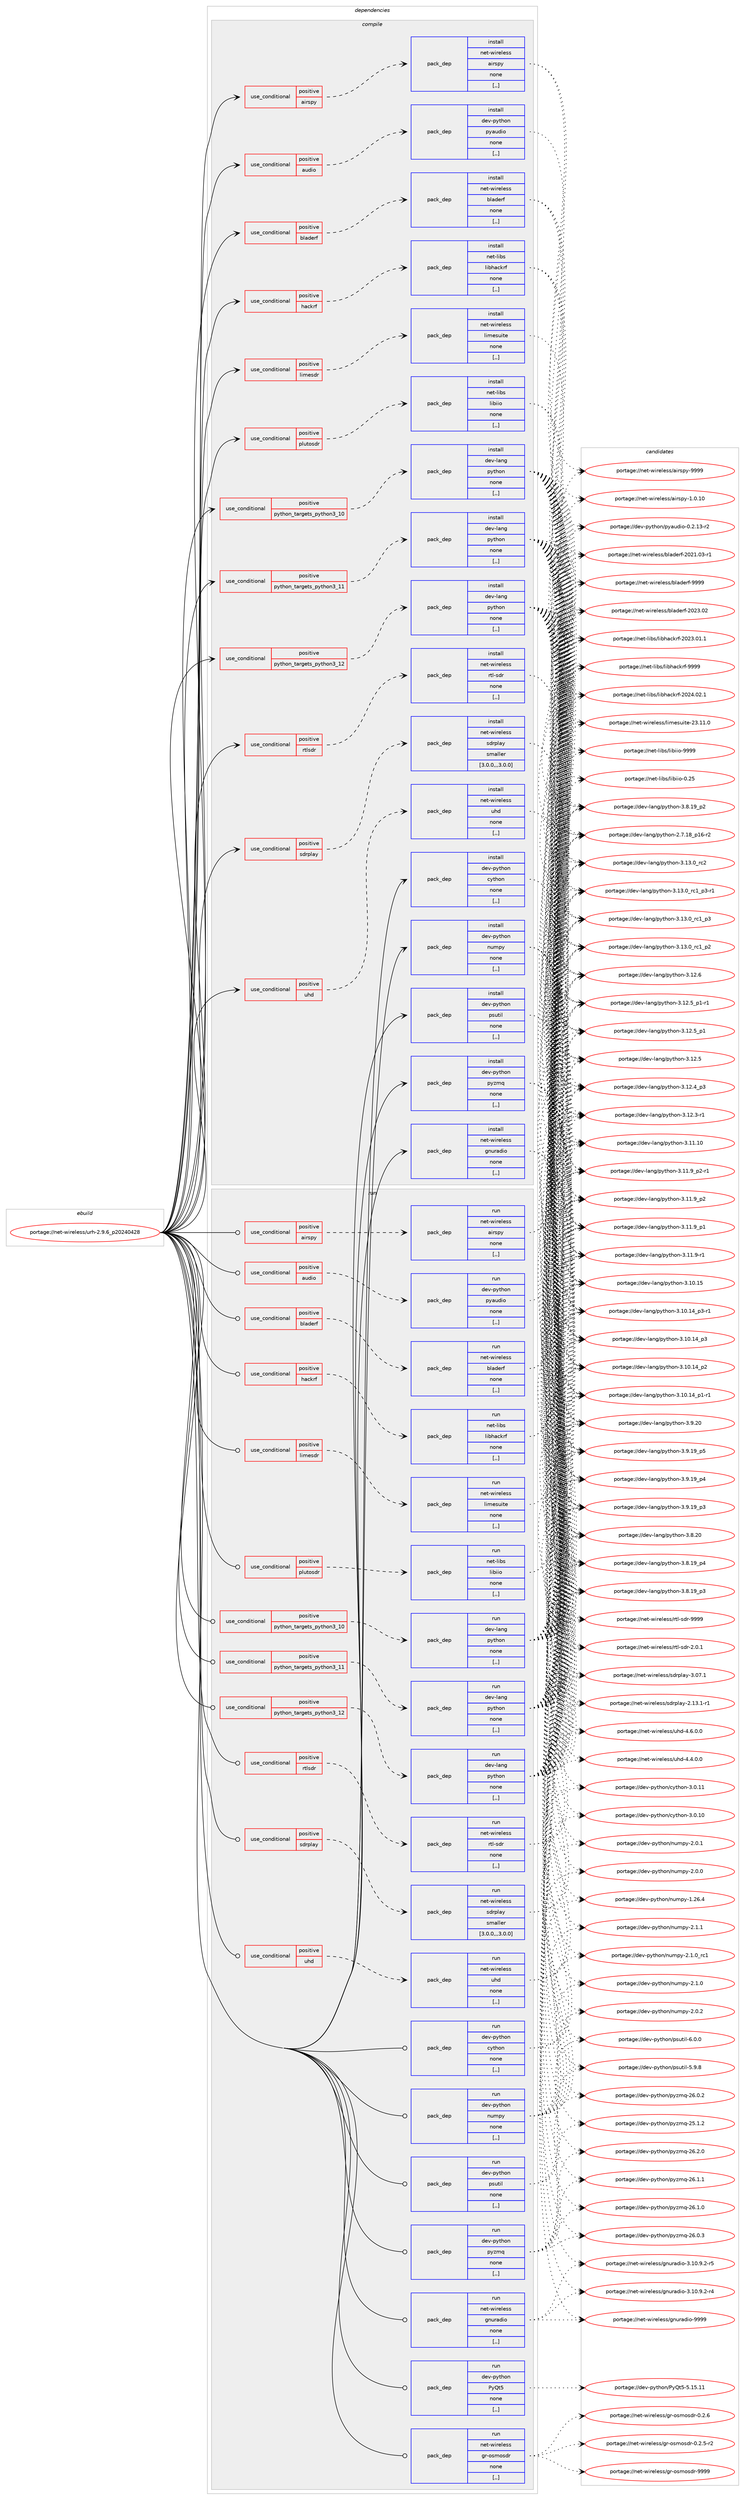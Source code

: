 digraph prolog {

# *************
# Graph options
# *************

newrank=true;
concentrate=true;
compound=true;
graph [rankdir=LR,fontname=Helvetica,fontsize=10,ranksep=1.5];#, ranksep=2.5, nodesep=0.2];
edge  [arrowhead=vee];
node  [fontname=Helvetica,fontsize=10];

# **********
# The ebuild
# **********

subgraph cluster_leftcol {
color=gray;
label=<<i>ebuild</i>>;
id [label="portage://net-wireless/urh-2.9.6_p20240428", color=red, width=4, href="../net-wireless/urh-2.9.6_p20240428.svg"];
}

# ****************
# The dependencies
# ****************

subgraph cluster_midcol {
color=gray;
label=<<i>dependencies</i>>;
subgraph cluster_compile {
fillcolor="#eeeeee";
style=filled;
label=<<i>compile</i>>;
subgraph cond236981 {
dependency900028 [label=<<TABLE BORDER="0" CELLBORDER="1" CELLSPACING="0" CELLPADDING="4"><TR><TD ROWSPAN="3" CELLPADDING="10">use_conditional</TD></TR><TR><TD>positive</TD></TR><TR><TD>airspy</TD></TR></TABLE>>, shape=none, color=red];
subgraph pack656486 {
dependency900029 [label=<<TABLE BORDER="0" CELLBORDER="1" CELLSPACING="0" CELLPADDING="4" WIDTH="220"><TR><TD ROWSPAN="6" CELLPADDING="30">pack_dep</TD></TR><TR><TD WIDTH="110">install</TD></TR><TR><TD>net-wireless</TD></TR><TR><TD>airspy</TD></TR><TR><TD>none</TD></TR><TR><TD>[,,]</TD></TR></TABLE>>, shape=none, color=blue];
}
dependency900028:e -> dependency900029:w [weight=20,style="dashed",arrowhead="vee"];
}
id:e -> dependency900028:w [weight=20,style="solid",arrowhead="vee"];
subgraph cond236982 {
dependency900030 [label=<<TABLE BORDER="0" CELLBORDER="1" CELLSPACING="0" CELLPADDING="4"><TR><TD ROWSPAN="3" CELLPADDING="10">use_conditional</TD></TR><TR><TD>positive</TD></TR><TR><TD>audio</TD></TR></TABLE>>, shape=none, color=red];
subgraph pack656487 {
dependency900031 [label=<<TABLE BORDER="0" CELLBORDER="1" CELLSPACING="0" CELLPADDING="4" WIDTH="220"><TR><TD ROWSPAN="6" CELLPADDING="30">pack_dep</TD></TR><TR><TD WIDTH="110">install</TD></TR><TR><TD>dev-python</TD></TR><TR><TD>pyaudio</TD></TR><TR><TD>none</TD></TR><TR><TD>[,,]</TD></TR></TABLE>>, shape=none, color=blue];
}
dependency900030:e -> dependency900031:w [weight=20,style="dashed",arrowhead="vee"];
}
id:e -> dependency900030:w [weight=20,style="solid",arrowhead="vee"];
subgraph cond236983 {
dependency900032 [label=<<TABLE BORDER="0" CELLBORDER="1" CELLSPACING="0" CELLPADDING="4"><TR><TD ROWSPAN="3" CELLPADDING="10">use_conditional</TD></TR><TR><TD>positive</TD></TR><TR><TD>bladerf</TD></TR></TABLE>>, shape=none, color=red];
subgraph pack656488 {
dependency900033 [label=<<TABLE BORDER="0" CELLBORDER="1" CELLSPACING="0" CELLPADDING="4" WIDTH="220"><TR><TD ROWSPAN="6" CELLPADDING="30">pack_dep</TD></TR><TR><TD WIDTH="110">install</TD></TR><TR><TD>net-wireless</TD></TR><TR><TD>bladerf</TD></TR><TR><TD>none</TD></TR><TR><TD>[,,]</TD></TR></TABLE>>, shape=none, color=blue];
}
dependency900032:e -> dependency900033:w [weight=20,style="dashed",arrowhead="vee"];
}
id:e -> dependency900032:w [weight=20,style="solid",arrowhead="vee"];
subgraph cond236984 {
dependency900034 [label=<<TABLE BORDER="0" CELLBORDER="1" CELLSPACING="0" CELLPADDING="4"><TR><TD ROWSPAN="3" CELLPADDING="10">use_conditional</TD></TR><TR><TD>positive</TD></TR><TR><TD>hackrf</TD></TR></TABLE>>, shape=none, color=red];
subgraph pack656489 {
dependency900035 [label=<<TABLE BORDER="0" CELLBORDER="1" CELLSPACING="0" CELLPADDING="4" WIDTH="220"><TR><TD ROWSPAN="6" CELLPADDING="30">pack_dep</TD></TR><TR><TD WIDTH="110">install</TD></TR><TR><TD>net-libs</TD></TR><TR><TD>libhackrf</TD></TR><TR><TD>none</TD></TR><TR><TD>[,,]</TD></TR></TABLE>>, shape=none, color=blue];
}
dependency900034:e -> dependency900035:w [weight=20,style="dashed",arrowhead="vee"];
}
id:e -> dependency900034:w [weight=20,style="solid",arrowhead="vee"];
subgraph cond236985 {
dependency900036 [label=<<TABLE BORDER="0" CELLBORDER="1" CELLSPACING="0" CELLPADDING="4"><TR><TD ROWSPAN="3" CELLPADDING="10">use_conditional</TD></TR><TR><TD>positive</TD></TR><TR><TD>limesdr</TD></TR></TABLE>>, shape=none, color=red];
subgraph pack656490 {
dependency900037 [label=<<TABLE BORDER="0" CELLBORDER="1" CELLSPACING="0" CELLPADDING="4" WIDTH="220"><TR><TD ROWSPAN="6" CELLPADDING="30">pack_dep</TD></TR><TR><TD WIDTH="110">install</TD></TR><TR><TD>net-wireless</TD></TR><TR><TD>limesuite</TD></TR><TR><TD>none</TD></TR><TR><TD>[,,]</TD></TR></TABLE>>, shape=none, color=blue];
}
dependency900036:e -> dependency900037:w [weight=20,style="dashed",arrowhead="vee"];
}
id:e -> dependency900036:w [weight=20,style="solid",arrowhead="vee"];
subgraph cond236986 {
dependency900038 [label=<<TABLE BORDER="0" CELLBORDER="1" CELLSPACING="0" CELLPADDING="4"><TR><TD ROWSPAN="3" CELLPADDING="10">use_conditional</TD></TR><TR><TD>positive</TD></TR><TR><TD>plutosdr</TD></TR></TABLE>>, shape=none, color=red];
subgraph pack656491 {
dependency900039 [label=<<TABLE BORDER="0" CELLBORDER="1" CELLSPACING="0" CELLPADDING="4" WIDTH="220"><TR><TD ROWSPAN="6" CELLPADDING="30">pack_dep</TD></TR><TR><TD WIDTH="110">install</TD></TR><TR><TD>net-libs</TD></TR><TR><TD>libiio</TD></TR><TR><TD>none</TD></TR><TR><TD>[,,]</TD></TR></TABLE>>, shape=none, color=blue];
}
dependency900038:e -> dependency900039:w [weight=20,style="dashed",arrowhead="vee"];
}
id:e -> dependency900038:w [weight=20,style="solid",arrowhead="vee"];
subgraph cond236987 {
dependency900040 [label=<<TABLE BORDER="0" CELLBORDER="1" CELLSPACING="0" CELLPADDING="4"><TR><TD ROWSPAN="3" CELLPADDING="10">use_conditional</TD></TR><TR><TD>positive</TD></TR><TR><TD>python_targets_python3_10</TD></TR></TABLE>>, shape=none, color=red];
subgraph pack656492 {
dependency900041 [label=<<TABLE BORDER="0" CELLBORDER="1" CELLSPACING="0" CELLPADDING="4" WIDTH="220"><TR><TD ROWSPAN="6" CELLPADDING="30">pack_dep</TD></TR><TR><TD WIDTH="110">install</TD></TR><TR><TD>dev-lang</TD></TR><TR><TD>python</TD></TR><TR><TD>none</TD></TR><TR><TD>[,,]</TD></TR></TABLE>>, shape=none, color=blue];
}
dependency900040:e -> dependency900041:w [weight=20,style="dashed",arrowhead="vee"];
}
id:e -> dependency900040:w [weight=20,style="solid",arrowhead="vee"];
subgraph cond236988 {
dependency900042 [label=<<TABLE BORDER="0" CELLBORDER="1" CELLSPACING="0" CELLPADDING="4"><TR><TD ROWSPAN="3" CELLPADDING="10">use_conditional</TD></TR><TR><TD>positive</TD></TR><TR><TD>python_targets_python3_11</TD></TR></TABLE>>, shape=none, color=red];
subgraph pack656493 {
dependency900043 [label=<<TABLE BORDER="0" CELLBORDER="1" CELLSPACING="0" CELLPADDING="4" WIDTH="220"><TR><TD ROWSPAN="6" CELLPADDING="30">pack_dep</TD></TR><TR><TD WIDTH="110">install</TD></TR><TR><TD>dev-lang</TD></TR><TR><TD>python</TD></TR><TR><TD>none</TD></TR><TR><TD>[,,]</TD></TR></TABLE>>, shape=none, color=blue];
}
dependency900042:e -> dependency900043:w [weight=20,style="dashed",arrowhead="vee"];
}
id:e -> dependency900042:w [weight=20,style="solid",arrowhead="vee"];
subgraph cond236989 {
dependency900044 [label=<<TABLE BORDER="0" CELLBORDER="1" CELLSPACING="0" CELLPADDING="4"><TR><TD ROWSPAN="3" CELLPADDING="10">use_conditional</TD></TR><TR><TD>positive</TD></TR><TR><TD>python_targets_python3_12</TD></TR></TABLE>>, shape=none, color=red];
subgraph pack656494 {
dependency900045 [label=<<TABLE BORDER="0" CELLBORDER="1" CELLSPACING="0" CELLPADDING="4" WIDTH="220"><TR><TD ROWSPAN="6" CELLPADDING="30">pack_dep</TD></TR><TR><TD WIDTH="110">install</TD></TR><TR><TD>dev-lang</TD></TR><TR><TD>python</TD></TR><TR><TD>none</TD></TR><TR><TD>[,,]</TD></TR></TABLE>>, shape=none, color=blue];
}
dependency900044:e -> dependency900045:w [weight=20,style="dashed",arrowhead="vee"];
}
id:e -> dependency900044:w [weight=20,style="solid",arrowhead="vee"];
subgraph cond236990 {
dependency900046 [label=<<TABLE BORDER="0" CELLBORDER="1" CELLSPACING="0" CELLPADDING="4"><TR><TD ROWSPAN="3" CELLPADDING="10">use_conditional</TD></TR><TR><TD>positive</TD></TR><TR><TD>rtlsdr</TD></TR></TABLE>>, shape=none, color=red];
subgraph pack656495 {
dependency900047 [label=<<TABLE BORDER="0" CELLBORDER="1" CELLSPACING="0" CELLPADDING="4" WIDTH="220"><TR><TD ROWSPAN="6" CELLPADDING="30">pack_dep</TD></TR><TR><TD WIDTH="110">install</TD></TR><TR><TD>net-wireless</TD></TR><TR><TD>rtl-sdr</TD></TR><TR><TD>none</TD></TR><TR><TD>[,,]</TD></TR></TABLE>>, shape=none, color=blue];
}
dependency900046:e -> dependency900047:w [weight=20,style="dashed",arrowhead="vee"];
}
id:e -> dependency900046:w [weight=20,style="solid",arrowhead="vee"];
subgraph cond236991 {
dependency900048 [label=<<TABLE BORDER="0" CELLBORDER="1" CELLSPACING="0" CELLPADDING="4"><TR><TD ROWSPAN="3" CELLPADDING="10">use_conditional</TD></TR><TR><TD>positive</TD></TR><TR><TD>sdrplay</TD></TR></TABLE>>, shape=none, color=red];
subgraph pack656496 {
dependency900049 [label=<<TABLE BORDER="0" CELLBORDER="1" CELLSPACING="0" CELLPADDING="4" WIDTH="220"><TR><TD ROWSPAN="6" CELLPADDING="30">pack_dep</TD></TR><TR><TD WIDTH="110">install</TD></TR><TR><TD>net-wireless</TD></TR><TR><TD>sdrplay</TD></TR><TR><TD>smaller</TD></TR><TR><TD>[3.0.0,,,3.0.0]</TD></TR></TABLE>>, shape=none, color=blue];
}
dependency900048:e -> dependency900049:w [weight=20,style="dashed",arrowhead="vee"];
}
id:e -> dependency900048:w [weight=20,style="solid",arrowhead="vee"];
subgraph cond236992 {
dependency900050 [label=<<TABLE BORDER="0" CELLBORDER="1" CELLSPACING="0" CELLPADDING="4"><TR><TD ROWSPAN="3" CELLPADDING="10">use_conditional</TD></TR><TR><TD>positive</TD></TR><TR><TD>uhd</TD></TR></TABLE>>, shape=none, color=red];
subgraph pack656497 {
dependency900051 [label=<<TABLE BORDER="0" CELLBORDER="1" CELLSPACING="0" CELLPADDING="4" WIDTH="220"><TR><TD ROWSPAN="6" CELLPADDING="30">pack_dep</TD></TR><TR><TD WIDTH="110">install</TD></TR><TR><TD>net-wireless</TD></TR><TR><TD>uhd</TD></TR><TR><TD>none</TD></TR><TR><TD>[,,]</TD></TR></TABLE>>, shape=none, color=blue];
}
dependency900050:e -> dependency900051:w [weight=20,style="dashed",arrowhead="vee"];
}
id:e -> dependency900050:w [weight=20,style="solid",arrowhead="vee"];
subgraph pack656498 {
dependency900052 [label=<<TABLE BORDER="0" CELLBORDER="1" CELLSPACING="0" CELLPADDING="4" WIDTH="220"><TR><TD ROWSPAN="6" CELLPADDING="30">pack_dep</TD></TR><TR><TD WIDTH="110">install</TD></TR><TR><TD>dev-python</TD></TR><TR><TD>cython</TD></TR><TR><TD>none</TD></TR><TR><TD>[,,]</TD></TR></TABLE>>, shape=none, color=blue];
}
id:e -> dependency900052:w [weight=20,style="solid",arrowhead="vee"];
subgraph pack656499 {
dependency900053 [label=<<TABLE BORDER="0" CELLBORDER="1" CELLSPACING="0" CELLPADDING="4" WIDTH="220"><TR><TD ROWSPAN="6" CELLPADDING="30">pack_dep</TD></TR><TR><TD WIDTH="110">install</TD></TR><TR><TD>dev-python</TD></TR><TR><TD>numpy</TD></TR><TR><TD>none</TD></TR><TR><TD>[,,]</TD></TR></TABLE>>, shape=none, color=blue];
}
id:e -> dependency900053:w [weight=20,style="solid",arrowhead="vee"];
subgraph pack656500 {
dependency900054 [label=<<TABLE BORDER="0" CELLBORDER="1" CELLSPACING="0" CELLPADDING="4" WIDTH="220"><TR><TD ROWSPAN="6" CELLPADDING="30">pack_dep</TD></TR><TR><TD WIDTH="110">install</TD></TR><TR><TD>dev-python</TD></TR><TR><TD>psutil</TD></TR><TR><TD>none</TD></TR><TR><TD>[,,]</TD></TR></TABLE>>, shape=none, color=blue];
}
id:e -> dependency900054:w [weight=20,style="solid",arrowhead="vee"];
subgraph pack656501 {
dependency900055 [label=<<TABLE BORDER="0" CELLBORDER="1" CELLSPACING="0" CELLPADDING="4" WIDTH="220"><TR><TD ROWSPAN="6" CELLPADDING="30">pack_dep</TD></TR><TR><TD WIDTH="110">install</TD></TR><TR><TD>dev-python</TD></TR><TR><TD>pyzmq</TD></TR><TR><TD>none</TD></TR><TR><TD>[,,]</TD></TR></TABLE>>, shape=none, color=blue];
}
id:e -> dependency900055:w [weight=20,style="solid",arrowhead="vee"];
subgraph pack656502 {
dependency900056 [label=<<TABLE BORDER="0" CELLBORDER="1" CELLSPACING="0" CELLPADDING="4" WIDTH="220"><TR><TD ROWSPAN="6" CELLPADDING="30">pack_dep</TD></TR><TR><TD WIDTH="110">install</TD></TR><TR><TD>net-wireless</TD></TR><TR><TD>gnuradio</TD></TR><TR><TD>none</TD></TR><TR><TD>[,,]</TD></TR></TABLE>>, shape=none, color=blue];
}
id:e -> dependency900056:w [weight=20,style="solid",arrowhead="vee"];
}
subgraph cluster_compileandrun {
fillcolor="#eeeeee";
style=filled;
label=<<i>compile and run</i>>;
}
subgraph cluster_run {
fillcolor="#eeeeee";
style=filled;
label=<<i>run</i>>;
subgraph cond236993 {
dependency900057 [label=<<TABLE BORDER="0" CELLBORDER="1" CELLSPACING="0" CELLPADDING="4"><TR><TD ROWSPAN="3" CELLPADDING="10">use_conditional</TD></TR><TR><TD>positive</TD></TR><TR><TD>airspy</TD></TR></TABLE>>, shape=none, color=red];
subgraph pack656503 {
dependency900058 [label=<<TABLE BORDER="0" CELLBORDER="1" CELLSPACING="0" CELLPADDING="4" WIDTH="220"><TR><TD ROWSPAN="6" CELLPADDING="30">pack_dep</TD></TR><TR><TD WIDTH="110">run</TD></TR><TR><TD>net-wireless</TD></TR><TR><TD>airspy</TD></TR><TR><TD>none</TD></TR><TR><TD>[,,]</TD></TR></TABLE>>, shape=none, color=blue];
}
dependency900057:e -> dependency900058:w [weight=20,style="dashed",arrowhead="vee"];
}
id:e -> dependency900057:w [weight=20,style="solid",arrowhead="odot"];
subgraph cond236994 {
dependency900059 [label=<<TABLE BORDER="0" CELLBORDER="1" CELLSPACING="0" CELLPADDING="4"><TR><TD ROWSPAN="3" CELLPADDING="10">use_conditional</TD></TR><TR><TD>positive</TD></TR><TR><TD>audio</TD></TR></TABLE>>, shape=none, color=red];
subgraph pack656504 {
dependency900060 [label=<<TABLE BORDER="0" CELLBORDER="1" CELLSPACING="0" CELLPADDING="4" WIDTH="220"><TR><TD ROWSPAN="6" CELLPADDING="30">pack_dep</TD></TR><TR><TD WIDTH="110">run</TD></TR><TR><TD>dev-python</TD></TR><TR><TD>pyaudio</TD></TR><TR><TD>none</TD></TR><TR><TD>[,,]</TD></TR></TABLE>>, shape=none, color=blue];
}
dependency900059:e -> dependency900060:w [weight=20,style="dashed",arrowhead="vee"];
}
id:e -> dependency900059:w [weight=20,style="solid",arrowhead="odot"];
subgraph cond236995 {
dependency900061 [label=<<TABLE BORDER="0" CELLBORDER="1" CELLSPACING="0" CELLPADDING="4"><TR><TD ROWSPAN="3" CELLPADDING="10">use_conditional</TD></TR><TR><TD>positive</TD></TR><TR><TD>bladerf</TD></TR></TABLE>>, shape=none, color=red];
subgraph pack656505 {
dependency900062 [label=<<TABLE BORDER="0" CELLBORDER="1" CELLSPACING="0" CELLPADDING="4" WIDTH="220"><TR><TD ROWSPAN="6" CELLPADDING="30">pack_dep</TD></TR><TR><TD WIDTH="110">run</TD></TR><TR><TD>net-wireless</TD></TR><TR><TD>bladerf</TD></TR><TR><TD>none</TD></TR><TR><TD>[,,]</TD></TR></TABLE>>, shape=none, color=blue];
}
dependency900061:e -> dependency900062:w [weight=20,style="dashed",arrowhead="vee"];
}
id:e -> dependency900061:w [weight=20,style="solid",arrowhead="odot"];
subgraph cond236996 {
dependency900063 [label=<<TABLE BORDER="0" CELLBORDER="1" CELLSPACING="0" CELLPADDING="4"><TR><TD ROWSPAN="3" CELLPADDING="10">use_conditional</TD></TR><TR><TD>positive</TD></TR><TR><TD>hackrf</TD></TR></TABLE>>, shape=none, color=red];
subgraph pack656506 {
dependency900064 [label=<<TABLE BORDER="0" CELLBORDER="1" CELLSPACING="0" CELLPADDING="4" WIDTH="220"><TR><TD ROWSPAN="6" CELLPADDING="30">pack_dep</TD></TR><TR><TD WIDTH="110">run</TD></TR><TR><TD>net-libs</TD></TR><TR><TD>libhackrf</TD></TR><TR><TD>none</TD></TR><TR><TD>[,,]</TD></TR></TABLE>>, shape=none, color=blue];
}
dependency900063:e -> dependency900064:w [weight=20,style="dashed",arrowhead="vee"];
}
id:e -> dependency900063:w [weight=20,style="solid",arrowhead="odot"];
subgraph cond236997 {
dependency900065 [label=<<TABLE BORDER="0" CELLBORDER="1" CELLSPACING="0" CELLPADDING="4"><TR><TD ROWSPAN="3" CELLPADDING="10">use_conditional</TD></TR><TR><TD>positive</TD></TR><TR><TD>limesdr</TD></TR></TABLE>>, shape=none, color=red];
subgraph pack656507 {
dependency900066 [label=<<TABLE BORDER="0" CELLBORDER="1" CELLSPACING="0" CELLPADDING="4" WIDTH="220"><TR><TD ROWSPAN="6" CELLPADDING="30">pack_dep</TD></TR><TR><TD WIDTH="110">run</TD></TR><TR><TD>net-wireless</TD></TR><TR><TD>limesuite</TD></TR><TR><TD>none</TD></TR><TR><TD>[,,]</TD></TR></TABLE>>, shape=none, color=blue];
}
dependency900065:e -> dependency900066:w [weight=20,style="dashed",arrowhead="vee"];
}
id:e -> dependency900065:w [weight=20,style="solid",arrowhead="odot"];
subgraph cond236998 {
dependency900067 [label=<<TABLE BORDER="0" CELLBORDER="1" CELLSPACING="0" CELLPADDING="4"><TR><TD ROWSPAN="3" CELLPADDING="10">use_conditional</TD></TR><TR><TD>positive</TD></TR><TR><TD>plutosdr</TD></TR></TABLE>>, shape=none, color=red];
subgraph pack656508 {
dependency900068 [label=<<TABLE BORDER="0" CELLBORDER="1" CELLSPACING="0" CELLPADDING="4" WIDTH="220"><TR><TD ROWSPAN="6" CELLPADDING="30">pack_dep</TD></TR><TR><TD WIDTH="110">run</TD></TR><TR><TD>net-libs</TD></TR><TR><TD>libiio</TD></TR><TR><TD>none</TD></TR><TR><TD>[,,]</TD></TR></TABLE>>, shape=none, color=blue];
}
dependency900067:e -> dependency900068:w [weight=20,style="dashed",arrowhead="vee"];
}
id:e -> dependency900067:w [weight=20,style="solid",arrowhead="odot"];
subgraph cond236999 {
dependency900069 [label=<<TABLE BORDER="0" CELLBORDER="1" CELLSPACING="0" CELLPADDING="4"><TR><TD ROWSPAN="3" CELLPADDING="10">use_conditional</TD></TR><TR><TD>positive</TD></TR><TR><TD>python_targets_python3_10</TD></TR></TABLE>>, shape=none, color=red];
subgraph pack656509 {
dependency900070 [label=<<TABLE BORDER="0" CELLBORDER="1" CELLSPACING="0" CELLPADDING="4" WIDTH="220"><TR><TD ROWSPAN="6" CELLPADDING="30">pack_dep</TD></TR><TR><TD WIDTH="110">run</TD></TR><TR><TD>dev-lang</TD></TR><TR><TD>python</TD></TR><TR><TD>none</TD></TR><TR><TD>[,,]</TD></TR></TABLE>>, shape=none, color=blue];
}
dependency900069:e -> dependency900070:w [weight=20,style="dashed",arrowhead="vee"];
}
id:e -> dependency900069:w [weight=20,style="solid",arrowhead="odot"];
subgraph cond237000 {
dependency900071 [label=<<TABLE BORDER="0" CELLBORDER="1" CELLSPACING="0" CELLPADDING="4"><TR><TD ROWSPAN="3" CELLPADDING="10">use_conditional</TD></TR><TR><TD>positive</TD></TR><TR><TD>python_targets_python3_11</TD></TR></TABLE>>, shape=none, color=red];
subgraph pack656510 {
dependency900072 [label=<<TABLE BORDER="0" CELLBORDER="1" CELLSPACING="0" CELLPADDING="4" WIDTH="220"><TR><TD ROWSPAN="6" CELLPADDING="30">pack_dep</TD></TR><TR><TD WIDTH="110">run</TD></TR><TR><TD>dev-lang</TD></TR><TR><TD>python</TD></TR><TR><TD>none</TD></TR><TR><TD>[,,]</TD></TR></TABLE>>, shape=none, color=blue];
}
dependency900071:e -> dependency900072:w [weight=20,style="dashed",arrowhead="vee"];
}
id:e -> dependency900071:w [weight=20,style="solid",arrowhead="odot"];
subgraph cond237001 {
dependency900073 [label=<<TABLE BORDER="0" CELLBORDER="1" CELLSPACING="0" CELLPADDING="4"><TR><TD ROWSPAN="3" CELLPADDING="10">use_conditional</TD></TR><TR><TD>positive</TD></TR><TR><TD>python_targets_python3_12</TD></TR></TABLE>>, shape=none, color=red];
subgraph pack656511 {
dependency900074 [label=<<TABLE BORDER="0" CELLBORDER="1" CELLSPACING="0" CELLPADDING="4" WIDTH="220"><TR><TD ROWSPAN="6" CELLPADDING="30">pack_dep</TD></TR><TR><TD WIDTH="110">run</TD></TR><TR><TD>dev-lang</TD></TR><TR><TD>python</TD></TR><TR><TD>none</TD></TR><TR><TD>[,,]</TD></TR></TABLE>>, shape=none, color=blue];
}
dependency900073:e -> dependency900074:w [weight=20,style="dashed",arrowhead="vee"];
}
id:e -> dependency900073:w [weight=20,style="solid",arrowhead="odot"];
subgraph cond237002 {
dependency900075 [label=<<TABLE BORDER="0" CELLBORDER="1" CELLSPACING="0" CELLPADDING="4"><TR><TD ROWSPAN="3" CELLPADDING="10">use_conditional</TD></TR><TR><TD>positive</TD></TR><TR><TD>rtlsdr</TD></TR></TABLE>>, shape=none, color=red];
subgraph pack656512 {
dependency900076 [label=<<TABLE BORDER="0" CELLBORDER="1" CELLSPACING="0" CELLPADDING="4" WIDTH="220"><TR><TD ROWSPAN="6" CELLPADDING="30">pack_dep</TD></TR><TR><TD WIDTH="110">run</TD></TR><TR><TD>net-wireless</TD></TR><TR><TD>rtl-sdr</TD></TR><TR><TD>none</TD></TR><TR><TD>[,,]</TD></TR></TABLE>>, shape=none, color=blue];
}
dependency900075:e -> dependency900076:w [weight=20,style="dashed",arrowhead="vee"];
}
id:e -> dependency900075:w [weight=20,style="solid",arrowhead="odot"];
subgraph cond237003 {
dependency900077 [label=<<TABLE BORDER="0" CELLBORDER="1" CELLSPACING="0" CELLPADDING="4"><TR><TD ROWSPAN="3" CELLPADDING="10">use_conditional</TD></TR><TR><TD>positive</TD></TR><TR><TD>sdrplay</TD></TR></TABLE>>, shape=none, color=red];
subgraph pack656513 {
dependency900078 [label=<<TABLE BORDER="0" CELLBORDER="1" CELLSPACING="0" CELLPADDING="4" WIDTH="220"><TR><TD ROWSPAN="6" CELLPADDING="30">pack_dep</TD></TR><TR><TD WIDTH="110">run</TD></TR><TR><TD>net-wireless</TD></TR><TR><TD>sdrplay</TD></TR><TR><TD>smaller</TD></TR><TR><TD>[3.0.0,,,3.0.0]</TD></TR></TABLE>>, shape=none, color=blue];
}
dependency900077:e -> dependency900078:w [weight=20,style="dashed",arrowhead="vee"];
}
id:e -> dependency900077:w [weight=20,style="solid",arrowhead="odot"];
subgraph cond237004 {
dependency900079 [label=<<TABLE BORDER="0" CELLBORDER="1" CELLSPACING="0" CELLPADDING="4"><TR><TD ROWSPAN="3" CELLPADDING="10">use_conditional</TD></TR><TR><TD>positive</TD></TR><TR><TD>uhd</TD></TR></TABLE>>, shape=none, color=red];
subgraph pack656514 {
dependency900080 [label=<<TABLE BORDER="0" CELLBORDER="1" CELLSPACING="0" CELLPADDING="4" WIDTH="220"><TR><TD ROWSPAN="6" CELLPADDING="30">pack_dep</TD></TR><TR><TD WIDTH="110">run</TD></TR><TR><TD>net-wireless</TD></TR><TR><TD>uhd</TD></TR><TR><TD>none</TD></TR><TR><TD>[,,]</TD></TR></TABLE>>, shape=none, color=blue];
}
dependency900079:e -> dependency900080:w [weight=20,style="dashed",arrowhead="vee"];
}
id:e -> dependency900079:w [weight=20,style="solid",arrowhead="odot"];
subgraph pack656515 {
dependency900081 [label=<<TABLE BORDER="0" CELLBORDER="1" CELLSPACING="0" CELLPADDING="4" WIDTH="220"><TR><TD ROWSPAN="6" CELLPADDING="30">pack_dep</TD></TR><TR><TD WIDTH="110">run</TD></TR><TR><TD>dev-python</TD></TR><TR><TD>PyQt5</TD></TR><TR><TD>none</TD></TR><TR><TD>[,,]</TD></TR></TABLE>>, shape=none, color=blue];
}
id:e -> dependency900081:w [weight=20,style="solid",arrowhead="odot"];
subgraph pack656516 {
dependency900082 [label=<<TABLE BORDER="0" CELLBORDER="1" CELLSPACING="0" CELLPADDING="4" WIDTH="220"><TR><TD ROWSPAN="6" CELLPADDING="30">pack_dep</TD></TR><TR><TD WIDTH="110">run</TD></TR><TR><TD>dev-python</TD></TR><TR><TD>cython</TD></TR><TR><TD>none</TD></TR><TR><TD>[,,]</TD></TR></TABLE>>, shape=none, color=blue];
}
id:e -> dependency900082:w [weight=20,style="solid",arrowhead="odot"];
subgraph pack656517 {
dependency900083 [label=<<TABLE BORDER="0" CELLBORDER="1" CELLSPACING="0" CELLPADDING="4" WIDTH="220"><TR><TD ROWSPAN="6" CELLPADDING="30">pack_dep</TD></TR><TR><TD WIDTH="110">run</TD></TR><TR><TD>dev-python</TD></TR><TR><TD>numpy</TD></TR><TR><TD>none</TD></TR><TR><TD>[,,]</TD></TR></TABLE>>, shape=none, color=blue];
}
id:e -> dependency900083:w [weight=20,style="solid",arrowhead="odot"];
subgraph pack656518 {
dependency900084 [label=<<TABLE BORDER="0" CELLBORDER="1" CELLSPACING="0" CELLPADDING="4" WIDTH="220"><TR><TD ROWSPAN="6" CELLPADDING="30">pack_dep</TD></TR><TR><TD WIDTH="110">run</TD></TR><TR><TD>dev-python</TD></TR><TR><TD>psutil</TD></TR><TR><TD>none</TD></TR><TR><TD>[,,]</TD></TR></TABLE>>, shape=none, color=blue];
}
id:e -> dependency900084:w [weight=20,style="solid",arrowhead="odot"];
subgraph pack656519 {
dependency900085 [label=<<TABLE BORDER="0" CELLBORDER="1" CELLSPACING="0" CELLPADDING="4" WIDTH="220"><TR><TD ROWSPAN="6" CELLPADDING="30">pack_dep</TD></TR><TR><TD WIDTH="110">run</TD></TR><TR><TD>dev-python</TD></TR><TR><TD>pyzmq</TD></TR><TR><TD>none</TD></TR><TR><TD>[,,]</TD></TR></TABLE>>, shape=none, color=blue];
}
id:e -> dependency900085:w [weight=20,style="solid",arrowhead="odot"];
subgraph pack656520 {
dependency900086 [label=<<TABLE BORDER="0" CELLBORDER="1" CELLSPACING="0" CELLPADDING="4" WIDTH="220"><TR><TD ROWSPAN="6" CELLPADDING="30">pack_dep</TD></TR><TR><TD WIDTH="110">run</TD></TR><TR><TD>net-wireless</TD></TR><TR><TD>gnuradio</TD></TR><TR><TD>none</TD></TR><TR><TD>[,,]</TD></TR></TABLE>>, shape=none, color=blue];
}
id:e -> dependency900086:w [weight=20,style="solid",arrowhead="odot"];
subgraph pack656521 {
dependency900087 [label=<<TABLE BORDER="0" CELLBORDER="1" CELLSPACING="0" CELLPADDING="4" WIDTH="220"><TR><TD ROWSPAN="6" CELLPADDING="30">pack_dep</TD></TR><TR><TD WIDTH="110">run</TD></TR><TR><TD>net-wireless</TD></TR><TR><TD>gr-osmosdr</TD></TR><TR><TD>none</TD></TR><TR><TD>[,,]</TD></TR></TABLE>>, shape=none, color=blue];
}
id:e -> dependency900087:w [weight=20,style="solid",arrowhead="odot"];
}
}

# **************
# The candidates
# **************

subgraph cluster_choices {
rank=same;
color=gray;
label=<<i>candidates</i>>;

subgraph choice656486 {
color=black;
nodesep=1;
choice1101011164511910511410110810111511547971051141151121214557575757 [label="portage://net-wireless/airspy-9999", color=red, width=4,href="../net-wireless/airspy-9999.svg"];
choice11010111645119105114101108101115115479710511411511212145494648464948 [label="portage://net-wireless/airspy-1.0.10", color=red, width=4,href="../net-wireless/airspy-1.0.10.svg"];
dependency900029:e -> choice1101011164511910511410110810111511547971051141151121214557575757:w [style=dotted,weight="100"];
dependency900029:e -> choice11010111645119105114101108101115115479710511411511212145494648464948:w [style=dotted,weight="100"];
}
subgraph choice656487 {
color=black;
nodesep=1;
choice100101118451121211161041111104711212197117100105111454846504649514511450 [label="portage://dev-python/pyaudio-0.2.13-r2", color=red, width=4,href="../dev-python/pyaudio-0.2.13-r2.svg"];
dependency900031:e -> choice100101118451121211161041111104711212197117100105111454846504649514511450:w [style=dotted,weight="100"];
}
subgraph choice656488 {
color=black;
nodesep=1;
choice110101116451191051141011081011151154798108971001011141024557575757 [label="portage://net-wireless/bladerf-9999", color=red, width=4,href="../net-wireless/bladerf-9999.svg"];
choice110101116451191051141011081011151154798108971001011141024550485051464850 [label="portage://net-wireless/bladerf-2023.02", color=red, width=4,href="../net-wireless/bladerf-2023.02.svg"];
choice1101011164511910511410110810111511547981089710010111410245504850494648514511449 [label="portage://net-wireless/bladerf-2021.03-r1", color=red, width=4,href="../net-wireless/bladerf-2021.03-r1.svg"];
dependency900033:e -> choice110101116451191051141011081011151154798108971001011141024557575757:w [style=dotted,weight="100"];
dependency900033:e -> choice110101116451191051141011081011151154798108971001011141024550485051464850:w [style=dotted,weight="100"];
dependency900033:e -> choice1101011164511910511410110810111511547981089710010111410245504850494648514511449:w [style=dotted,weight="100"];
}
subgraph choice656489 {
color=black;
nodesep=1;
choice1101011164510810598115471081059810497991071141024557575757 [label="portage://net-libs/libhackrf-9999", color=red, width=4,href="../net-libs/libhackrf-9999.svg"];
choice11010111645108105981154710810598104979910711410245504850524648504649 [label="portage://net-libs/libhackrf-2024.02.1", color=red, width=4,href="../net-libs/libhackrf-2024.02.1.svg"];
choice11010111645108105981154710810598104979910711410245504850514648494649 [label="portage://net-libs/libhackrf-2023.01.1", color=red, width=4,href="../net-libs/libhackrf-2023.01.1.svg"];
dependency900035:e -> choice1101011164510810598115471081059810497991071141024557575757:w [style=dotted,weight="100"];
dependency900035:e -> choice11010111645108105981154710810598104979910711410245504850524648504649:w [style=dotted,weight="100"];
dependency900035:e -> choice11010111645108105981154710810598104979910711410245504850514648494649:w [style=dotted,weight="100"];
}
subgraph choice656490 {
color=black;
nodesep=1;
choice11010111645119105114101108101115115471081051091011151171051161014550514649494648 [label="portage://net-wireless/limesuite-23.11.0", color=red, width=4,href="../net-wireless/limesuite-23.11.0.svg"];
dependency900037:e -> choice11010111645119105114101108101115115471081051091011151171051161014550514649494648:w [style=dotted,weight="100"];
}
subgraph choice656491 {
color=black;
nodesep=1;
choice110101116451081059811547108105981051051114557575757 [label="portage://net-libs/libiio-9999", color=red, width=4,href="../net-libs/libiio-9999.svg"];
choice110101116451081059811547108105981051051114548465053 [label="portage://net-libs/libiio-0.25", color=red, width=4,href="../net-libs/libiio-0.25.svg"];
dependency900039:e -> choice110101116451081059811547108105981051051114557575757:w [style=dotted,weight="100"];
dependency900039:e -> choice110101116451081059811547108105981051051114548465053:w [style=dotted,weight="100"];
}
subgraph choice656492 {
color=black;
nodesep=1;
choice10010111845108971101034711212111610411111045514649514648951149950 [label="portage://dev-lang/python-3.13.0_rc2", color=red, width=4,href="../dev-lang/python-3.13.0_rc2.svg"];
choice1001011184510897110103471121211161041111104551464951464895114994995112514511449 [label="portage://dev-lang/python-3.13.0_rc1_p3-r1", color=red, width=4,href="../dev-lang/python-3.13.0_rc1_p3-r1.svg"];
choice100101118451089711010347112121116104111110455146495146489511499499511251 [label="portage://dev-lang/python-3.13.0_rc1_p3", color=red, width=4,href="../dev-lang/python-3.13.0_rc1_p3.svg"];
choice100101118451089711010347112121116104111110455146495146489511499499511250 [label="portage://dev-lang/python-3.13.0_rc1_p2", color=red, width=4,href="../dev-lang/python-3.13.0_rc1_p2.svg"];
choice10010111845108971101034711212111610411111045514649504654 [label="portage://dev-lang/python-3.12.6", color=red, width=4,href="../dev-lang/python-3.12.6.svg"];
choice1001011184510897110103471121211161041111104551464950465395112494511449 [label="portage://dev-lang/python-3.12.5_p1-r1", color=red, width=4,href="../dev-lang/python-3.12.5_p1-r1.svg"];
choice100101118451089711010347112121116104111110455146495046539511249 [label="portage://dev-lang/python-3.12.5_p1", color=red, width=4,href="../dev-lang/python-3.12.5_p1.svg"];
choice10010111845108971101034711212111610411111045514649504653 [label="portage://dev-lang/python-3.12.5", color=red, width=4,href="../dev-lang/python-3.12.5.svg"];
choice100101118451089711010347112121116104111110455146495046529511251 [label="portage://dev-lang/python-3.12.4_p3", color=red, width=4,href="../dev-lang/python-3.12.4_p3.svg"];
choice100101118451089711010347112121116104111110455146495046514511449 [label="portage://dev-lang/python-3.12.3-r1", color=red, width=4,href="../dev-lang/python-3.12.3-r1.svg"];
choice1001011184510897110103471121211161041111104551464949464948 [label="portage://dev-lang/python-3.11.10", color=red, width=4,href="../dev-lang/python-3.11.10.svg"];
choice1001011184510897110103471121211161041111104551464949465795112504511449 [label="portage://dev-lang/python-3.11.9_p2-r1", color=red, width=4,href="../dev-lang/python-3.11.9_p2-r1.svg"];
choice100101118451089711010347112121116104111110455146494946579511250 [label="portage://dev-lang/python-3.11.9_p2", color=red, width=4,href="../dev-lang/python-3.11.9_p2.svg"];
choice100101118451089711010347112121116104111110455146494946579511249 [label="portage://dev-lang/python-3.11.9_p1", color=red, width=4,href="../dev-lang/python-3.11.9_p1.svg"];
choice100101118451089711010347112121116104111110455146494946574511449 [label="portage://dev-lang/python-3.11.9-r1", color=red, width=4,href="../dev-lang/python-3.11.9-r1.svg"];
choice1001011184510897110103471121211161041111104551464948464953 [label="portage://dev-lang/python-3.10.15", color=red, width=4,href="../dev-lang/python-3.10.15.svg"];
choice100101118451089711010347112121116104111110455146494846495295112514511449 [label="portage://dev-lang/python-3.10.14_p3-r1", color=red, width=4,href="../dev-lang/python-3.10.14_p3-r1.svg"];
choice10010111845108971101034711212111610411111045514649484649529511251 [label="portage://dev-lang/python-3.10.14_p3", color=red, width=4,href="../dev-lang/python-3.10.14_p3.svg"];
choice10010111845108971101034711212111610411111045514649484649529511250 [label="portage://dev-lang/python-3.10.14_p2", color=red, width=4,href="../dev-lang/python-3.10.14_p2.svg"];
choice100101118451089711010347112121116104111110455146494846495295112494511449 [label="portage://dev-lang/python-3.10.14_p1-r1", color=red, width=4,href="../dev-lang/python-3.10.14_p1-r1.svg"];
choice10010111845108971101034711212111610411111045514657465048 [label="portage://dev-lang/python-3.9.20", color=red, width=4,href="../dev-lang/python-3.9.20.svg"];
choice100101118451089711010347112121116104111110455146574649579511253 [label="portage://dev-lang/python-3.9.19_p5", color=red, width=4,href="../dev-lang/python-3.9.19_p5.svg"];
choice100101118451089711010347112121116104111110455146574649579511252 [label="portage://dev-lang/python-3.9.19_p4", color=red, width=4,href="../dev-lang/python-3.9.19_p4.svg"];
choice100101118451089711010347112121116104111110455146574649579511251 [label="portage://dev-lang/python-3.9.19_p3", color=red, width=4,href="../dev-lang/python-3.9.19_p3.svg"];
choice10010111845108971101034711212111610411111045514656465048 [label="portage://dev-lang/python-3.8.20", color=red, width=4,href="../dev-lang/python-3.8.20.svg"];
choice100101118451089711010347112121116104111110455146564649579511252 [label="portage://dev-lang/python-3.8.19_p4", color=red, width=4,href="../dev-lang/python-3.8.19_p4.svg"];
choice100101118451089711010347112121116104111110455146564649579511251 [label="portage://dev-lang/python-3.8.19_p3", color=red, width=4,href="../dev-lang/python-3.8.19_p3.svg"];
choice100101118451089711010347112121116104111110455146564649579511250 [label="portage://dev-lang/python-3.8.19_p2", color=red, width=4,href="../dev-lang/python-3.8.19_p2.svg"];
choice100101118451089711010347112121116104111110455046554649569511249544511450 [label="portage://dev-lang/python-2.7.18_p16-r2", color=red, width=4,href="../dev-lang/python-2.7.18_p16-r2.svg"];
dependency900041:e -> choice10010111845108971101034711212111610411111045514649514648951149950:w [style=dotted,weight="100"];
dependency900041:e -> choice1001011184510897110103471121211161041111104551464951464895114994995112514511449:w [style=dotted,weight="100"];
dependency900041:e -> choice100101118451089711010347112121116104111110455146495146489511499499511251:w [style=dotted,weight="100"];
dependency900041:e -> choice100101118451089711010347112121116104111110455146495146489511499499511250:w [style=dotted,weight="100"];
dependency900041:e -> choice10010111845108971101034711212111610411111045514649504654:w [style=dotted,weight="100"];
dependency900041:e -> choice1001011184510897110103471121211161041111104551464950465395112494511449:w [style=dotted,weight="100"];
dependency900041:e -> choice100101118451089711010347112121116104111110455146495046539511249:w [style=dotted,weight="100"];
dependency900041:e -> choice10010111845108971101034711212111610411111045514649504653:w [style=dotted,weight="100"];
dependency900041:e -> choice100101118451089711010347112121116104111110455146495046529511251:w [style=dotted,weight="100"];
dependency900041:e -> choice100101118451089711010347112121116104111110455146495046514511449:w [style=dotted,weight="100"];
dependency900041:e -> choice1001011184510897110103471121211161041111104551464949464948:w [style=dotted,weight="100"];
dependency900041:e -> choice1001011184510897110103471121211161041111104551464949465795112504511449:w [style=dotted,weight="100"];
dependency900041:e -> choice100101118451089711010347112121116104111110455146494946579511250:w [style=dotted,weight="100"];
dependency900041:e -> choice100101118451089711010347112121116104111110455146494946579511249:w [style=dotted,weight="100"];
dependency900041:e -> choice100101118451089711010347112121116104111110455146494946574511449:w [style=dotted,weight="100"];
dependency900041:e -> choice1001011184510897110103471121211161041111104551464948464953:w [style=dotted,weight="100"];
dependency900041:e -> choice100101118451089711010347112121116104111110455146494846495295112514511449:w [style=dotted,weight="100"];
dependency900041:e -> choice10010111845108971101034711212111610411111045514649484649529511251:w [style=dotted,weight="100"];
dependency900041:e -> choice10010111845108971101034711212111610411111045514649484649529511250:w [style=dotted,weight="100"];
dependency900041:e -> choice100101118451089711010347112121116104111110455146494846495295112494511449:w [style=dotted,weight="100"];
dependency900041:e -> choice10010111845108971101034711212111610411111045514657465048:w [style=dotted,weight="100"];
dependency900041:e -> choice100101118451089711010347112121116104111110455146574649579511253:w [style=dotted,weight="100"];
dependency900041:e -> choice100101118451089711010347112121116104111110455146574649579511252:w [style=dotted,weight="100"];
dependency900041:e -> choice100101118451089711010347112121116104111110455146574649579511251:w [style=dotted,weight="100"];
dependency900041:e -> choice10010111845108971101034711212111610411111045514656465048:w [style=dotted,weight="100"];
dependency900041:e -> choice100101118451089711010347112121116104111110455146564649579511252:w [style=dotted,weight="100"];
dependency900041:e -> choice100101118451089711010347112121116104111110455146564649579511251:w [style=dotted,weight="100"];
dependency900041:e -> choice100101118451089711010347112121116104111110455146564649579511250:w [style=dotted,weight="100"];
dependency900041:e -> choice100101118451089711010347112121116104111110455046554649569511249544511450:w [style=dotted,weight="100"];
}
subgraph choice656493 {
color=black;
nodesep=1;
choice10010111845108971101034711212111610411111045514649514648951149950 [label="portage://dev-lang/python-3.13.0_rc2", color=red, width=4,href="../dev-lang/python-3.13.0_rc2.svg"];
choice1001011184510897110103471121211161041111104551464951464895114994995112514511449 [label="portage://dev-lang/python-3.13.0_rc1_p3-r1", color=red, width=4,href="../dev-lang/python-3.13.0_rc1_p3-r1.svg"];
choice100101118451089711010347112121116104111110455146495146489511499499511251 [label="portage://dev-lang/python-3.13.0_rc1_p3", color=red, width=4,href="../dev-lang/python-3.13.0_rc1_p3.svg"];
choice100101118451089711010347112121116104111110455146495146489511499499511250 [label="portage://dev-lang/python-3.13.0_rc1_p2", color=red, width=4,href="../dev-lang/python-3.13.0_rc1_p2.svg"];
choice10010111845108971101034711212111610411111045514649504654 [label="portage://dev-lang/python-3.12.6", color=red, width=4,href="../dev-lang/python-3.12.6.svg"];
choice1001011184510897110103471121211161041111104551464950465395112494511449 [label="portage://dev-lang/python-3.12.5_p1-r1", color=red, width=4,href="../dev-lang/python-3.12.5_p1-r1.svg"];
choice100101118451089711010347112121116104111110455146495046539511249 [label="portage://dev-lang/python-3.12.5_p1", color=red, width=4,href="../dev-lang/python-3.12.5_p1.svg"];
choice10010111845108971101034711212111610411111045514649504653 [label="portage://dev-lang/python-3.12.5", color=red, width=4,href="../dev-lang/python-3.12.5.svg"];
choice100101118451089711010347112121116104111110455146495046529511251 [label="portage://dev-lang/python-3.12.4_p3", color=red, width=4,href="../dev-lang/python-3.12.4_p3.svg"];
choice100101118451089711010347112121116104111110455146495046514511449 [label="portage://dev-lang/python-3.12.3-r1", color=red, width=4,href="../dev-lang/python-3.12.3-r1.svg"];
choice1001011184510897110103471121211161041111104551464949464948 [label="portage://dev-lang/python-3.11.10", color=red, width=4,href="../dev-lang/python-3.11.10.svg"];
choice1001011184510897110103471121211161041111104551464949465795112504511449 [label="portage://dev-lang/python-3.11.9_p2-r1", color=red, width=4,href="../dev-lang/python-3.11.9_p2-r1.svg"];
choice100101118451089711010347112121116104111110455146494946579511250 [label="portage://dev-lang/python-3.11.9_p2", color=red, width=4,href="../dev-lang/python-3.11.9_p2.svg"];
choice100101118451089711010347112121116104111110455146494946579511249 [label="portage://dev-lang/python-3.11.9_p1", color=red, width=4,href="../dev-lang/python-3.11.9_p1.svg"];
choice100101118451089711010347112121116104111110455146494946574511449 [label="portage://dev-lang/python-3.11.9-r1", color=red, width=4,href="../dev-lang/python-3.11.9-r1.svg"];
choice1001011184510897110103471121211161041111104551464948464953 [label="portage://dev-lang/python-3.10.15", color=red, width=4,href="../dev-lang/python-3.10.15.svg"];
choice100101118451089711010347112121116104111110455146494846495295112514511449 [label="portage://dev-lang/python-3.10.14_p3-r1", color=red, width=4,href="../dev-lang/python-3.10.14_p3-r1.svg"];
choice10010111845108971101034711212111610411111045514649484649529511251 [label="portage://dev-lang/python-3.10.14_p3", color=red, width=4,href="../dev-lang/python-3.10.14_p3.svg"];
choice10010111845108971101034711212111610411111045514649484649529511250 [label="portage://dev-lang/python-3.10.14_p2", color=red, width=4,href="../dev-lang/python-3.10.14_p2.svg"];
choice100101118451089711010347112121116104111110455146494846495295112494511449 [label="portage://dev-lang/python-3.10.14_p1-r1", color=red, width=4,href="../dev-lang/python-3.10.14_p1-r1.svg"];
choice10010111845108971101034711212111610411111045514657465048 [label="portage://dev-lang/python-3.9.20", color=red, width=4,href="../dev-lang/python-3.9.20.svg"];
choice100101118451089711010347112121116104111110455146574649579511253 [label="portage://dev-lang/python-3.9.19_p5", color=red, width=4,href="../dev-lang/python-3.9.19_p5.svg"];
choice100101118451089711010347112121116104111110455146574649579511252 [label="portage://dev-lang/python-3.9.19_p4", color=red, width=4,href="../dev-lang/python-3.9.19_p4.svg"];
choice100101118451089711010347112121116104111110455146574649579511251 [label="portage://dev-lang/python-3.9.19_p3", color=red, width=4,href="../dev-lang/python-3.9.19_p3.svg"];
choice10010111845108971101034711212111610411111045514656465048 [label="portage://dev-lang/python-3.8.20", color=red, width=4,href="../dev-lang/python-3.8.20.svg"];
choice100101118451089711010347112121116104111110455146564649579511252 [label="portage://dev-lang/python-3.8.19_p4", color=red, width=4,href="../dev-lang/python-3.8.19_p4.svg"];
choice100101118451089711010347112121116104111110455146564649579511251 [label="portage://dev-lang/python-3.8.19_p3", color=red, width=4,href="../dev-lang/python-3.8.19_p3.svg"];
choice100101118451089711010347112121116104111110455146564649579511250 [label="portage://dev-lang/python-3.8.19_p2", color=red, width=4,href="../dev-lang/python-3.8.19_p2.svg"];
choice100101118451089711010347112121116104111110455046554649569511249544511450 [label="portage://dev-lang/python-2.7.18_p16-r2", color=red, width=4,href="../dev-lang/python-2.7.18_p16-r2.svg"];
dependency900043:e -> choice10010111845108971101034711212111610411111045514649514648951149950:w [style=dotted,weight="100"];
dependency900043:e -> choice1001011184510897110103471121211161041111104551464951464895114994995112514511449:w [style=dotted,weight="100"];
dependency900043:e -> choice100101118451089711010347112121116104111110455146495146489511499499511251:w [style=dotted,weight="100"];
dependency900043:e -> choice100101118451089711010347112121116104111110455146495146489511499499511250:w [style=dotted,weight="100"];
dependency900043:e -> choice10010111845108971101034711212111610411111045514649504654:w [style=dotted,weight="100"];
dependency900043:e -> choice1001011184510897110103471121211161041111104551464950465395112494511449:w [style=dotted,weight="100"];
dependency900043:e -> choice100101118451089711010347112121116104111110455146495046539511249:w [style=dotted,weight="100"];
dependency900043:e -> choice10010111845108971101034711212111610411111045514649504653:w [style=dotted,weight="100"];
dependency900043:e -> choice100101118451089711010347112121116104111110455146495046529511251:w [style=dotted,weight="100"];
dependency900043:e -> choice100101118451089711010347112121116104111110455146495046514511449:w [style=dotted,weight="100"];
dependency900043:e -> choice1001011184510897110103471121211161041111104551464949464948:w [style=dotted,weight="100"];
dependency900043:e -> choice1001011184510897110103471121211161041111104551464949465795112504511449:w [style=dotted,weight="100"];
dependency900043:e -> choice100101118451089711010347112121116104111110455146494946579511250:w [style=dotted,weight="100"];
dependency900043:e -> choice100101118451089711010347112121116104111110455146494946579511249:w [style=dotted,weight="100"];
dependency900043:e -> choice100101118451089711010347112121116104111110455146494946574511449:w [style=dotted,weight="100"];
dependency900043:e -> choice1001011184510897110103471121211161041111104551464948464953:w [style=dotted,weight="100"];
dependency900043:e -> choice100101118451089711010347112121116104111110455146494846495295112514511449:w [style=dotted,weight="100"];
dependency900043:e -> choice10010111845108971101034711212111610411111045514649484649529511251:w [style=dotted,weight="100"];
dependency900043:e -> choice10010111845108971101034711212111610411111045514649484649529511250:w [style=dotted,weight="100"];
dependency900043:e -> choice100101118451089711010347112121116104111110455146494846495295112494511449:w [style=dotted,weight="100"];
dependency900043:e -> choice10010111845108971101034711212111610411111045514657465048:w [style=dotted,weight="100"];
dependency900043:e -> choice100101118451089711010347112121116104111110455146574649579511253:w [style=dotted,weight="100"];
dependency900043:e -> choice100101118451089711010347112121116104111110455146574649579511252:w [style=dotted,weight="100"];
dependency900043:e -> choice100101118451089711010347112121116104111110455146574649579511251:w [style=dotted,weight="100"];
dependency900043:e -> choice10010111845108971101034711212111610411111045514656465048:w [style=dotted,weight="100"];
dependency900043:e -> choice100101118451089711010347112121116104111110455146564649579511252:w [style=dotted,weight="100"];
dependency900043:e -> choice100101118451089711010347112121116104111110455146564649579511251:w [style=dotted,weight="100"];
dependency900043:e -> choice100101118451089711010347112121116104111110455146564649579511250:w [style=dotted,weight="100"];
dependency900043:e -> choice100101118451089711010347112121116104111110455046554649569511249544511450:w [style=dotted,weight="100"];
}
subgraph choice656494 {
color=black;
nodesep=1;
choice10010111845108971101034711212111610411111045514649514648951149950 [label="portage://dev-lang/python-3.13.0_rc2", color=red, width=4,href="../dev-lang/python-3.13.0_rc2.svg"];
choice1001011184510897110103471121211161041111104551464951464895114994995112514511449 [label="portage://dev-lang/python-3.13.0_rc1_p3-r1", color=red, width=4,href="../dev-lang/python-3.13.0_rc1_p3-r1.svg"];
choice100101118451089711010347112121116104111110455146495146489511499499511251 [label="portage://dev-lang/python-3.13.0_rc1_p3", color=red, width=4,href="../dev-lang/python-3.13.0_rc1_p3.svg"];
choice100101118451089711010347112121116104111110455146495146489511499499511250 [label="portage://dev-lang/python-3.13.0_rc1_p2", color=red, width=4,href="../dev-lang/python-3.13.0_rc1_p2.svg"];
choice10010111845108971101034711212111610411111045514649504654 [label="portage://dev-lang/python-3.12.6", color=red, width=4,href="../dev-lang/python-3.12.6.svg"];
choice1001011184510897110103471121211161041111104551464950465395112494511449 [label="portage://dev-lang/python-3.12.5_p1-r1", color=red, width=4,href="../dev-lang/python-3.12.5_p1-r1.svg"];
choice100101118451089711010347112121116104111110455146495046539511249 [label="portage://dev-lang/python-3.12.5_p1", color=red, width=4,href="../dev-lang/python-3.12.5_p1.svg"];
choice10010111845108971101034711212111610411111045514649504653 [label="portage://dev-lang/python-3.12.5", color=red, width=4,href="../dev-lang/python-3.12.5.svg"];
choice100101118451089711010347112121116104111110455146495046529511251 [label="portage://dev-lang/python-3.12.4_p3", color=red, width=4,href="../dev-lang/python-3.12.4_p3.svg"];
choice100101118451089711010347112121116104111110455146495046514511449 [label="portage://dev-lang/python-3.12.3-r1", color=red, width=4,href="../dev-lang/python-3.12.3-r1.svg"];
choice1001011184510897110103471121211161041111104551464949464948 [label="portage://dev-lang/python-3.11.10", color=red, width=4,href="../dev-lang/python-3.11.10.svg"];
choice1001011184510897110103471121211161041111104551464949465795112504511449 [label="portage://dev-lang/python-3.11.9_p2-r1", color=red, width=4,href="../dev-lang/python-3.11.9_p2-r1.svg"];
choice100101118451089711010347112121116104111110455146494946579511250 [label="portage://dev-lang/python-3.11.9_p2", color=red, width=4,href="../dev-lang/python-3.11.9_p2.svg"];
choice100101118451089711010347112121116104111110455146494946579511249 [label="portage://dev-lang/python-3.11.9_p1", color=red, width=4,href="../dev-lang/python-3.11.9_p1.svg"];
choice100101118451089711010347112121116104111110455146494946574511449 [label="portage://dev-lang/python-3.11.9-r1", color=red, width=4,href="../dev-lang/python-3.11.9-r1.svg"];
choice1001011184510897110103471121211161041111104551464948464953 [label="portage://dev-lang/python-3.10.15", color=red, width=4,href="../dev-lang/python-3.10.15.svg"];
choice100101118451089711010347112121116104111110455146494846495295112514511449 [label="portage://dev-lang/python-3.10.14_p3-r1", color=red, width=4,href="../dev-lang/python-3.10.14_p3-r1.svg"];
choice10010111845108971101034711212111610411111045514649484649529511251 [label="portage://dev-lang/python-3.10.14_p3", color=red, width=4,href="../dev-lang/python-3.10.14_p3.svg"];
choice10010111845108971101034711212111610411111045514649484649529511250 [label="portage://dev-lang/python-3.10.14_p2", color=red, width=4,href="../dev-lang/python-3.10.14_p2.svg"];
choice100101118451089711010347112121116104111110455146494846495295112494511449 [label="portage://dev-lang/python-3.10.14_p1-r1", color=red, width=4,href="../dev-lang/python-3.10.14_p1-r1.svg"];
choice10010111845108971101034711212111610411111045514657465048 [label="portage://dev-lang/python-3.9.20", color=red, width=4,href="../dev-lang/python-3.9.20.svg"];
choice100101118451089711010347112121116104111110455146574649579511253 [label="portage://dev-lang/python-3.9.19_p5", color=red, width=4,href="../dev-lang/python-3.9.19_p5.svg"];
choice100101118451089711010347112121116104111110455146574649579511252 [label="portage://dev-lang/python-3.9.19_p4", color=red, width=4,href="../dev-lang/python-3.9.19_p4.svg"];
choice100101118451089711010347112121116104111110455146574649579511251 [label="portage://dev-lang/python-3.9.19_p3", color=red, width=4,href="../dev-lang/python-3.9.19_p3.svg"];
choice10010111845108971101034711212111610411111045514656465048 [label="portage://dev-lang/python-3.8.20", color=red, width=4,href="../dev-lang/python-3.8.20.svg"];
choice100101118451089711010347112121116104111110455146564649579511252 [label="portage://dev-lang/python-3.8.19_p4", color=red, width=4,href="../dev-lang/python-3.8.19_p4.svg"];
choice100101118451089711010347112121116104111110455146564649579511251 [label="portage://dev-lang/python-3.8.19_p3", color=red, width=4,href="../dev-lang/python-3.8.19_p3.svg"];
choice100101118451089711010347112121116104111110455146564649579511250 [label="portage://dev-lang/python-3.8.19_p2", color=red, width=4,href="../dev-lang/python-3.8.19_p2.svg"];
choice100101118451089711010347112121116104111110455046554649569511249544511450 [label="portage://dev-lang/python-2.7.18_p16-r2", color=red, width=4,href="../dev-lang/python-2.7.18_p16-r2.svg"];
dependency900045:e -> choice10010111845108971101034711212111610411111045514649514648951149950:w [style=dotted,weight="100"];
dependency900045:e -> choice1001011184510897110103471121211161041111104551464951464895114994995112514511449:w [style=dotted,weight="100"];
dependency900045:e -> choice100101118451089711010347112121116104111110455146495146489511499499511251:w [style=dotted,weight="100"];
dependency900045:e -> choice100101118451089711010347112121116104111110455146495146489511499499511250:w [style=dotted,weight="100"];
dependency900045:e -> choice10010111845108971101034711212111610411111045514649504654:w [style=dotted,weight="100"];
dependency900045:e -> choice1001011184510897110103471121211161041111104551464950465395112494511449:w [style=dotted,weight="100"];
dependency900045:e -> choice100101118451089711010347112121116104111110455146495046539511249:w [style=dotted,weight="100"];
dependency900045:e -> choice10010111845108971101034711212111610411111045514649504653:w [style=dotted,weight="100"];
dependency900045:e -> choice100101118451089711010347112121116104111110455146495046529511251:w [style=dotted,weight="100"];
dependency900045:e -> choice100101118451089711010347112121116104111110455146495046514511449:w [style=dotted,weight="100"];
dependency900045:e -> choice1001011184510897110103471121211161041111104551464949464948:w [style=dotted,weight="100"];
dependency900045:e -> choice1001011184510897110103471121211161041111104551464949465795112504511449:w [style=dotted,weight="100"];
dependency900045:e -> choice100101118451089711010347112121116104111110455146494946579511250:w [style=dotted,weight="100"];
dependency900045:e -> choice100101118451089711010347112121116104111110455146494946579511249:w [style=dotted,weight="100"];
dependency900045:e -> choice100101118451089711010347112121116104111110455146494946574511449:w [style=dotted,weight="100"];
dependency900045:e -> choice1001011184510897110103471121211161041111104551464948464953:w [style=dotted,weight="100"];
dependency900045:e -> choice100101118451089711010347112121116104111110455146494846495295112514511449:w [style=dotted,weight="100"];
dependency900045:e -> choice10010111845108971101034711212111610411111045514649484649529511251:w [style=dotted,weight="100"];
dependency900045:e -> choice10010111845108971101034711212111610411111045514649484649529511250:w [style=dotted,weight="100"];
dependency900045:e -> choice100101118451089711010347112121116104111110455146494846495295112494511449:w [style=dotted,weight="100"];
dependency900045:e -> choice10010111845108971101034711212111610411111045514657465048:w [style=dotted,weight="100"];
dependency900045:e -> choice100101118451089711010347112121116104111110455146574649579511253:w [style=dotted,weight="100"];
dependency900045:e -> choice100101118451089711010347112121116104111110455146574649579511252:w [style=dotted,weight="100"];
dependency900045:e -> choice100101118451089711010347112121116104111110455146574649579511251:w [style=dotted,weight="100"];
dependency900045:e -> choice10010111845108971101034711212111610411111045514656465048:w [style=dotted,weight="100"];
dependency900045:e -> choice100101118451089711010347112121116104111110455146564649579511252:w [style=dotted,weight="100"];
dependency900045:e -> choice100101118451089711010347112121116104111110455146564649579511251:w [style=dotted,weight="100"];
dependency900045:e -> choice100101118451089711010347112121116104111110455146564649579511250:w [style=dotted,weight="100"];
dependency900045:e -> choice100101118451089711010347112121116104111110455046554649569511249544511450:w [style=dotted,weight="100"];
}
subgraph choice656495 {
color=black;
nodesep=1;
choice1101011164511910511410110810111511547114116108451151001144557575757 [label="portage://net-wireless/rtl-sdr-9999", color=red, width=4,href="../net-wireless/rtl-sdr-9999.svg"];
choice110101116451191051141011081011151154711411610845115100114455046484649 [label="portage://net-wireless/rtl-sdr-2.0.1", color=red, width=4,href="../net-wireless/rtl-sdr-2.0.1.svg"];
dependency900047:e -> choice1101011164511910511410110810111511547114116108451151001144557575757:w [style=dotted,weight="100"];
dependency900047:e -> choice110101116451191051141011081011151154711411610845115100114455046484649:w [style=dotted,weight="100"];
}
subgraph choice656496 {
color=black;
nodesep=1;
choice11010111645119105114101108101115115471151001141121089712145514648554649 [label="portage://net-wireless/sdrplay-3.07.1", color=red, width=4,href="../net-wireless/sdrplay-3.07.1.svg"];
choice110101116451191051141011081011151154711510011411210897121455046495146494511449 [label="portage://net-wireless/sdrplay-2.13.1-r1", color=red, width=4,href="../net-wireless/sdrplay-2.13.1-r1.svg"];
dependency900049:e -> choice11010111645119105114101108101115115471151001141121089712145514648554649:w [style=dotted,weight="100"];
dependency900049:e -> choice110101116451191051141011081011151154711510011411210897121455046495146494511449:w [style=dotted,weight="100"];
}
subgraph choice656497 {
color=black;
nodesep=1;
choice11010111645119105114101108101115115471171041004552465446484648 [label="portage://net-wireless/uhd-4.6.0.0", color=red, width=4,href="../net-wireless/uhd-4.6.0.0.svg"];
choice11010111645119105114101108101115115471171041004552465246484648 [label="portage://net-wireless/uhd-4.4.0.0", color=red, width=4,href="../net-wireless/uhd-4.4.0.0.svg"];
dependency900051:e -> choice11010111645119105114101108101115115471171041004552465446484648:w [style=dotted,weight="100"];
dependency900051:e -> choice11010111645119105114101108101115115471171041004552465246484648:w [style=dotted,weight="100"];
}
subgraph choice656498 {
color=black;
nodesep=1;
choice10010111845112121116104111110479912111610411111045514648464949 [label="portage://dev-python/cython-3.0.11", color=red, width=4,href="../dev-python/cython-3.0.11.svg"];
choice10010111845112121116104111110479912111610411111045514648464948 [label="portage://dev-python/cython-3.0.10", color=red, width=4,href="../dev-python/cython-3.0.10.svg"];
dependency900052:e -> choice10010111845112121116104111110479912111610411111045514648464949:w [style=dotted,weight="100"];
dependency900052:e -> choice10010111845112121116104111110479912111610411111045514648464948:w [style=dotted,weight="100"];
}
subgraph choice656499 {
color=black;
nodesep=1;
choice1001011184511212111610411111047110117109112121455046494649 [label="portage://dev-python/numpy-2.1.1", color=red, width=4,href="../dev-python/numpy-2.1.1.svg"];
choice1001011184511212111610411111047110117109112121455046494648951149949 [label="portage://dev-python/numpy-2.1.0_rc1", color=red, width=4,href="../dev-python/numpy-2.1.0_rc1.svg"];
choice1001011184511212111610411111047110117109112121455046494648 [label="portage://dev-python/numpy-2.1.0", color=red, width=4,href="../dev-python/numpy-2.1.0.svg"];
choice1001011184511212111610411111047110117109112121455046484650 [label="portage://dev-python/numpy-2.0.2", color=red, width=4,href="../dev-python/numpy-2.0.2.svg"];
choice1001011184511212111610411111047110117109112121455046484649 [label="portage://dev-python/numpy-2.0.1", color=red, width=4,href="../dev-python/numpy-2.0.1.svg"];
choice1001011184511212111610411111047110117109112121455046484648 [label="portage://dev-python/numpy-2.0.0", color=red, width=4,href="../dev-python/numpy-2.0.0.svg"];
choice100101118451121211161041111104711011710911212145494650544652 [label="portage://dev-python/numpy-1.26.4", color=red, width=4,href="../dev-python/numpy-1.26.4.svg"];
dependency900053:e -> choice1001011184511212111610411111047110117109112121455046494649:w [style=dotted,weight="100"];
dependency900053:e -> choice1001011184511212111610411111047110117109112121455046494648951149949:w [style=dotted,weight="100"];
dependency900053:e -> choice1001011184511212111610411111047110117109112121455046494648:w [style=dotted,weight="100"];
dependency900053:e -> choice1001011184511212111610411111047110117109112121455046484650:w [style=dotted,weight="100"];
dependency900053:e -> choice1001011184511212111610411111047110117109112121455046484649:w [style=dotted,weight="100"];
dependency900053:e -> choice1001011184511212111610411111047110117109112121455046484648:w [style=dotted,weight="100"];
dependency900053:e -> choice100101118451121211161041111104711011710911212145494650544652:w [style=dotted,weight="100"];
}
subgraph choice656500 {
color=black;
nodesep=1;
choice1001011184511212111610411111047112115117116105108455446484648 [label="portage://dev-python/psutil-6.0.0", color=red, width=4,href="../dev-python/psutil-6.0.0.svg"];
choice1001011184511212111610411111047112115117116105108455346574656 [label="portage://dev-python/psutil-5.9.8", color=red, width=4,href="../dev-python/psutil-5.9.8.svg"];
dependency900054:e -> choice1001011184511212111610411111047112115117116105108455446484648:w [style=dotted,weight="100"];
dependency900054:e -> choice1001011184511212111610411111047112115117116105108455346574656:w [style=dotted,weight="100"];
}
subgraph choice656501 {
color=black;
nodesep=1;
choice100101118451121211161041111104711212112210911345505446504648 [label="portage://dev-python/pyzmq-26.2.0", color=red, width=4,href="../dev-python/pyzmq-26.2.0.svg"];
choice100101118451121211161041111104711212112210911345505446494649 [label="portage://dev-python/pyzmq-26.1.1", color=red, width=4,href="../dev-python/pyzmq-26.1.1.svg"];
choice100101118451121211161041111104711212112210911345505446494648 [label="portage://dev-python/pyzmq-26.1.0", color=red, width=4,href="../dev-python/pyzmq-26.1.0.svg"];
choice100101118451121211161041111104711212112210911345505446484651 [label="portage://dev-python/pyzmq-26.0.3", color=red, width=4,href="../dev-python/pyzmq-26.0.3.svg"];
choice100101118451121211161041111104711212112210911345505446484650 [label="portage://dev-python/pyzmq-26.0.2", color=red, width=4,href="../dev-python/pyzmq-26.0.2.svg"];
choice100101118451121211161041111104711212112210911345505346494650 [label="portage://dev-python/pyzmq-25.1.2", color=red, width=4,href="../dev-python/pyzmq-25.1.2.svg"];
dependency900055:e -> choice100101118451121211161041111104711212112210911345505446504648:w [style=dotted,weight="100"];
dependency900055:e -> choice100101118451121211161041111104711212112210911345505446494649:w [style=dotted,weight="100"];
dependency900055:e -> choice100101118451121211161041111104711212112210911345505446494648:w [style=dotted,weight="100"];
dependency900055:e -> choice100101118451121211161041111104711212112210911345505446484651:w [style=dotted,weight="100"];
dependency900055:e -> choice100101118451121211161041111104711212112210911345505446484650:w [style=dotted,weight="100"];
dependency900055:e -> choice100101118451121211161041111104711212112210911345505346494650:w [style=dotted,weight="100"];
}
subgraph choice656502 {
color=black;
nodesep=1;
choice1101011164511910511410110810111511547103110117114971001051114557575757 [label="portage://net-wireless/gnuradio-9999", color=red, width=4,href="../net-wireless/gnuradio-9999.svg"];
choice1101011164511910511410110810111511547103110117114971001051114551464948465746504511453 [label="portage://net-wireless/gnuradio-3.10.9.2-r5", color=red, width=4,href="../net-wireless/gnuradio-3.10.9.2-r5.svg"];
choice1101011164511910511410110810111511547103110117114971001051114551464948465746504511452 [label="portage://net-wireless/gnuradio-3.10.9.2-r4", color=red, width=4,href="../net-wireless/gnuradio-3.10.9.2-r4.svg"];
dependency900056:e -> choice1101011164511910511410110810111511547103110117114971001051114557575757:w [style=dotted,weight="100"];
dependency900056:e -> choice1101011164511910511410110810111511547103110117114971001051114551464948465746504511453:w [style=dotted,weight="100"];
dependency900056:e -> choice1101011164511910511410110810111511547103110117114971001051114551464948465746504511452:w [style=dotted,weight="100"];
}
subgraph choice656503 {
color=black;
nodesep=1;
choice1101011164511910511410110810111511547971051141151121214557575757 [label="portage://net-wireless/airspy-9999", color=red, width=4,href="../net-wireless/airspy-9999.svg"];
choice11010111645119105114101108101115115479710511411511212145494648464948 [label="portage://net-wireless/airspy-1.0.10", color=red, width=4,href="../net-wireless/airspy-1.0.10.svg"];
dependency900058:e -> choice1101011164511910511410110810111511547971051141151121214557575757:w [style=dotted,weight="100"];
dependency900058:e -> choice11010111645119105114101108101115115479710511411511212145494648464948:w [style=dotted,weight="100"];
}
subgraph choice656504 {
color=black;
nodesep=1;
choice100101118451121211161041111104711212197117100105111454846504649514511450 [label="portage://dev-python/pyaudio-0.2.13-r2", color=red, width=4,href="../dev-python/pyaudio-0.2.13-r2.svg"];
dependency900060:e -> choice100101118451121211161041111104711212197117100105111454846504649514511450:w [style=dotted,weight="100"];
}
subgraph choice656505 {
color=black;
nodesep=1;
choice110101116451191051141011081011151154798108971001011141024557575757 [label="portage://net-wireless/bladerf-9999", color=red, width=4,href="../net-wireless/bladerf-9999.svg"];
choice110101116451191051141011081011151154798108971001011141024550485051464850 [label="portage://net-wireless/bladerf-2023.02", color=red, width=4,href="../net-wireless/bladerf-2023.02.svg"];
choice1101011164511910511410110810111511547981089710010111410245504850494648514511449 [label="portage://net-wireless/bladerf-2021.03-r1", color=red, width=4,href="../net-wireless/bladerf-2021.03-r1.svg"];
dependency900062:e -> choice110101116451191051141011081011151154798108971001011141024557575757:w [style=dotted,weight="100"];
dependency900062:e -> choice110101116451191051141011081011151154798108971001011141024550485051464850:w [style=dotted,weight="100"];
dependency900062:e -> choice1101011164511910511410110810111511547981089710010111410245504850494648514511449:w [style=dotted,weight="100"];
}
subgraph choice656506 {
color=black;
nodesep=1;
choice1101011164510810598115471081059810497991071141024557575757 [label="portage://net-libs/libhackrf-9999", color=red, width=4,href="../net-libs/libhackrf-9999.svg"];
choice11010111645108105981154710810598104979910711410245504850524648504649 [label="portage://net-libs/libhackrf-2024.02.1", color=red, width=4,href="../net-libs/libhackrf-2024.02.1.svg"];
choice11010111645108105981154710810598104979910711410245504850514648494649 [label="portage://net-libs/libhackrf-2023.01.1", color=red, width=4,href="../net-libs/libhackrf-2023.01.1.svg"];
dependency900064:e -> choice1101011164510810598115471081059810497991071141024557575757:w [style=dotted,weight="100"];
dependency900064:e -> choice11010111645108105981154710810598104979910711410245504850524648504649:w [style=dotted,weight="100"];
dependency900064:e -> choice11010111645108105981154710810598104979910711410245504850514648494649:w [style=dotted,weight="100"];
}
subgraph choice656507 {
color=black;
nodesep=1;
choice11010111645119105114101108101115115471081051091011151171051161014550514649494648 [label="portage://net-wireless/limesuite-23.11.0", color=red, width=4,href="../net-wireless/limesuite-23.11.0.svg"];
dependency900066:e -> choice11010111645119105114101108101115115471081051091011151171051161014550514649494648:w [style=dotted,weight="100"];
}
subgraph choice656508 {
color=black;
nodesep=1;
choice110101116451081059811547108105981051051114557575757 [label="portage://net-libs/libiio-9999", color=red, width=4,href="../net-libs/libiio-9999.svg"];
choice110101116451081059811547108105981051051114548465053 [label="portage://net-libs/libiio-0.25", color=red, width=4,href="../net-libs/libiio-0.25.svg"];
dependency900068:e -> choice110101116451081059811547108105981051051114557575757:w [style=dotted,weight="100"];
dependency900068:e -> choice110101116451081059811547108105981051051114548465053:w [style=dotted,weight="100"];
}
subgraph choice656509 {
color=black;
nodesep=1;
choice10010111845108971101034711212111610411111045514649514648951149950 [label="portage://dev-lang/python-3.13.0_rc2", color=red, width=4,href="../dev-lang/python-3.13.0_rc2.svg"];
choice1001011184510897110103471121211161041111104551464951464895114994995112514511449 [label="portage://dev-lang/python-3.13.0_rc1_p3-r1", color=red, width=4,href="../dev-lang/python-3.13.0_rc1_p3-r1.svg"];
choice100101118451089711010347112121116104111110455146495146489511499499511251 [label="portage://dev-lang/python-3.13.0_rc1_p3", color=red, width=4,href="../dev-lang/python-3.13.0_rc1_p3.svg"];
choice100101118451089711010347112121116104111110455146495146489511499499511250 [label="portage://dev-lang/python-3.13.0_rc1_p2", color=red, width=4,href="../dev-lang/python-3.13.0_rc1_p2.svg"];
choice10010111845108971101034711212111610411111045514649504654 [label="portage://dev-lang/python-3.12.6", color=red, width=4,href="../dev-lang/python-3.12.6.svg"];
choice1001011184510897110103471121211161041111104551464950465395112494511449 [label="portage://dev-lang/python-3.12.5_p1-r1", color=red, width=4,href="../dev-lang/python-3.12.5_p1-r1.svg"];
choice100101118451089711010347112121116104111110455146495046539511249 [label="portage://dev-lang/python-3.12.5_p1", color=red, width=4,href="../dev-lang/python-3.12.5_p1.svg"];
choice10010111845108971101034711212111610411111045514649504653 [label="portage://dev-lang/python-3.12.5", color=red, width=4,href="../dev-lang/python-3.12.5.svg"];
choice100101118451089711010347112121116104111110455146495046529511251 [label="portage://dev-lang/python-3.12.4_p3", color=red, width=4,href="../dev-lang/python-3.12.4_p3.svg"];
choice100101118451089711010347112121116104111110455146495046514511449 [label="portage://dev-lang/python-3.12.3-r1", color=red, width=4,href="../dev-lang/python-3.12.3-r1.svg"];
choice1001011184510897110103471121211161041111104551464949464948 [label="portage://dev-lang/python-3.11.10", color=red, width=4,href="../dev-lang/python-3.11.10.svg"];
choice1001011184510897110103471121211161041111104551464949465795112504511449 [label="portage://dev-lang/python-3.11.9_p2-r1", color=red, width=4,href="../dev-lang/python-3.11.9_p2-r1.svg"];
choice100101118451089711010347112121116104111110455146494946579511250 [label="portage://dev-lang/python-3.11.9_p2", color=red, width=4,href="../dev-lang/python-3.11.9_p2.svg"];
choice100101118451089711010347112121116104111110455146494946579511249 [label="portage://dev-lang/python-3.11.9_p1", color=red, width=4,href="../dev-lang/python-3.11.9_p1.svg"];
choice100101118451089711010347112121116104111110455146494946574511449 [label="portage://dev-lang/python-3.11.9-r1", color=red, width=4,href="../dev-lang/python-3.11.9-r1.svg"];
choice1001011184510897110103471121211161041111104551464948464953 [label="portage://dev-lang/python-3.10.15", color=red, width=4,href="../dev-lang/python-3.10.15.svg"];
choice100101118451089711010347112121116104111110455146494846495295112514511449 [label="portage://dev-lang/python-3.10.14_p3-r1", color=red, width=4,href="../dev-lang/python-3.10.14_p3-r1.svg"];
choice10010111845108971101034711212111610411111045514649484649529511251 [label="portage://dev-lang/python-3.10.14_p3", color=red, width=4,href="../dev-lang/python-3.10.14_p3.svg"];
choice10010111845108971101034711212111610411111045514649484649529511250 [label="portage://dev-lang/python-3.10.14_p2", color=red, width=4,href="../dev-lang/python-3.10.14_p2.svg"];
choice100101118451089711010347112121116104111110455146494846495295112494511449 [label="portage://dev-lang/python-3.10.14_p1-r1", color=red, width=4,href="../dev-lang/python-3.10.14_p1-r1.svg"];
choice10010111845108971101034711212111610411111045514657465048 [label="portage://dev-lang/python-3.9.20", color=red, width=4,href="../dev-lang/python-3.9.20.svg"];
choice100101118451089711010347112121116104111110455146574649579511253 [label="portage://dev-lang/python-3.9.19_p5", color=red, width=4,href="../dev-lang/python-3.9.19_p5.svg"];
choice100101118451089711010347112121116104111110455146574649579511252 [label="portage://dev-lang/python-3.9.19_p4", color=red, width=4,href="../dev-lang/python-3.9.19_p4.svg"];
choice100101118451089711010347112121116104111110455146574649579511251 [label="portage://dev-lang/python-3.9.19_p3", color=red, width=4,href="../dev-lang/python-3.9.19_p3.svg"];
choice10010111845108971101034711212111610411111045514656465048 [label="portage://dev-lang/python-3.8.20", color=red, width=4,href="../dev-lang/python-3.8.20.svg"];
choice100101118451089711010347112121116104111110455146564649579511252 [label="portage://dev-lang/python-3.8.19_p4", color=red, width=4,href="../dev-lang/python-3.8.19_p4.svg"];
choice100101118451089711010347112121116104111110455146564649579511251 [label="portage://dev-lang/python-3.8.19_p3", color=red, width=4,href="../dev-lang/python-3.8.19_p3.svg"];
choice100101118451089711010347112121116104111110455146564649579511250 [label="portage://dev-lang/python-3.8.19_p2", color=red, width=4,href="../dev-lang/python-3.8.19_p2.svg"];
choice100101118451089711010347112121116104111110455046554649569511249544511450 [label="portage://dev-lang/python-2.7.18_p16-r2", color=red, width=4,href="../dev-lang/python-2.7.18_p16-r2.svg"];
dependency900070:e -> choice10010111845108971101034711212111610411111045514649514648951149950:w [style=dotted,weight="100"];
dependency900070:e -> choice1001011184510897110103471121211161041111104551464951464895114994995112514511449:w [style=dotted,weight="100"];
dependency900070:e -> choice100101118451089711010347112121116104111110455146495146489511499499511251:w [style=dotted,weight="100"];
dependency900070:e -> choice100101118451089711010347112121116104111110455146495146489511499499511250:w [style=dotted,weight="100"];
dependency900070:e -> choice10010111845108971101034711212111610411111045514649504654:w [style=dotted,weight="100"];
dependency900070:e -> choice1001011184510897110103471121211161041111104551464950465395112494511449:w [style=dotted,weight="100"];
dependency900070:e -> choice100101118451089711010347112121116104111110455146495046539511249:w [style=dotted,weight="100"];
dependency900070:e -> choice10010111845108971101034711212111610411111045514649504653:w [style=dotted,weight="100"];
dependency900070:e -> choice100101118451089711010347112121116104111110455146495046529511251:w [style=dotted,weight="100"];
dependency900070:e -> choice100101118451089711010347112121116104111110455146495046514511449:w [style=dotted,weight="100"];
dependency900070:e -> choice1001011184510897110103471121211161041111104551464949464948:w [style=dotted,weight="100"];
dependency900070:e -> choice1001011184510897110103471121211161041111104551464949465795112504511449:w [style=dotted,weight="100"];
dependency900070:e -> choice100101118451089711010347112121116104111110455146494946579511250:w [style=dotted,weight="100"];
dependency900070:e -> choice100101118451089711010347112121116104111110455146494946579511249:w [style=dotted,weight="100"];
dependency900070:e -> choice100101118451089711010347112121116104111110455146494946574511449:w [style=dotted,weight="100"];
dependency900070:e -> choice1001011184510897110103471121211161041111104551464948464953:w [style=dotted,weight="100"];
dependency900070:e -> choice100101118451089711010347112121116104111110455146494846495295112514511449:w [style=dotted,weight="100"];
dependency900070:e -> choice10010111845108971101034711212111610411111045514649484649529511251:w [style=dotted,weight="100"];
dependency900070:e -> choice10010111845108971101034711212111610411111045514649484649529511250:w [style=dotted,weight="100"];
dependency900070:e -> choice100101118451089711010347112121116104111110455146494846495295112494511449:w [style=dotted,weight="100"];
dependency900070:e -> choice10010111845108971101034711212111610411111045514657465048:w [style=dotted,weight="100"];
dependency900070:e -> choice100101118451089711010347112121116104111110455146574649579511253:w [style=dotted,weight="100"];
dependency900070:e -> choice100101118451089711010347112121116104111110455146574649579511252:w [style=dotted,weight="100"];
dependency900070:e -> choice100101118451089711010347112121116104111110455146574649579511251:w [style=dotted,weight="100"];
dependency900070:e -> choice10010111845108971101034711212111610411111045514656465048:w [style=dotted,weight="100"];
dependency900070:e -> choice100101118451089711010347112121116104111110455146564649579511252:w [style=dotted,weight="100"];
dependency900070:e -> choice100101118451089711010347112121116104111110455146564649579511251:w [style=dotted,weight="100"];
dependency900070:e -> choice100101118451089711010347112121116104111110455146564649579511250:w [style=dotted,weight="100"];
dependency900070:e -> choice100101118451089711010347112121116104111110455046554649569511249544511450:w [style=dotted,weight="100"];
}
subgraph choice656510 {
color=black;
nodesep=1;
choice10010111845108971101034711212111610411111045514649514648951149950 [label="portage://dev-lang/python-3.13.0_rc2", color=red, width=4,href="../dev-lang/python-3.13.0_rc2.svg"];
choice1001011184510897110103471121211161041111104551464951464895114994995112514511449 [label="portage://dev-lang/python-3.13.0_rc1_p3-r1", color=red, width=4,href="../dev-lang/python-3.13.0_rc1_p3-r1.svg"];
choice100101118451089711010347112121116104111110455146495146489511499499511251 [label="portage://dev-lang/python-3.13.0_rc1_p3", color=red, width=4,href="../dev-lang/python-3.13.0_rc1_p3.svg"];
choice100101118451089711010347112121116104111110455146495146489511499499511250 [label="portage://dev-lang/python-3.13.0_rc1_p2", color=red, width=4,href="../dev-lang/python-3.13.0_rc1_p2.svg"];
choice10010111845108971101034711212111610411111045514649504654 [label="portage://dev-lang/python-3.12.6", color=red, width=4,href="../dev-lang/python-3.12.6.svg"];
choice1001011184510897110103471121211161041111104551464950465395112494511449 [label="portage://dev-lang/python-3.12.5_p1-r1", color=red, width=4,href="../dev-lang/python-3.12.5_p1-r1.svg"];
choice100101118451089711010347112121116104111110455146495046539511249 [label="portage://dev-lang/python-3.12.5_p1", color=red, width=4,href="../dev-lang/python-3.12.5_p1.svg"];
choice10010111845108971101034711212111610411111045514649504653 [label="portage://dev-lang/python-3.12.5", color=red, width=4,href="../dev-lang/python-3.12.5.svg"];
choice100101118451089711010347112121116104111110455146495046529511251 [label="portage://dev-lang/python-3.12.4_p3", color=red, width=4,href="../dev-lang/python-3.12.4_p3.svg"];
choice100101118451089711010347112121116104111110455146495046514511449 [label="portage://dev-lang/python-3.12.3-r1", color=red, width=4,href="../dev-lang/python-3.12.3-r1.svg"];
choice1001011184510897110103471121211161041111104551464949464948 [label="portage://dev-lang/python-3.11.10", color=red, width=4,href="../dev-lang/python-3.11.10.svg"];
choice1001011184510897110103471121211161041111104551464949465795112504511449 [label="portage://dev-lang/python-3.11.9_p2-r1", color=red, width=4,href="../dev-lang/python-3.11.9_p2-r1.svg"];
choice100101118451089711010347112121116104111110455146494946579511250 [label="portage://dev-lang/python-3.11.9_p2", color=red, width=4,href="../dev-lang/python-3.11.9_p2.svg"];
choice100101118451089711010347112121116104111110455146494946579511249 [label="portage://dev-lang/python-3.11.9_p1", color=red, width=4,href="../dev-lang/python-3.11.9_p1.svg"];
choice100101118451089711010347112121116104111110455146494946574511449 [label="portage://dev-lang/python-3.11.9-r1", color=red, width=4,href="../dev-lang/python-3.11.9-r1.svg"];
choice1001011184510897110103471121211161041111104551464948464953 [label="portage://dev-lang/python-3.10.15", color=red, width=4,href="../dev-lang/python-3.10.15.svg"];
choice100101118451089711010347112121116104111110455146494846495295112514511449 [label="portage://dev-lang/python-3.10.14_p3-r1", color=red, width=4,href="../dev-lang/python-3.10.14_p3-r1.svg"];
choice10010111845108971101034711212111610411111045514649484649529511251 [label="portage://dev-lang/python-3.10.14_p3", color=red, width=4,href="../dev-lang/python-3.10.14_p3.svg"];
choice10010111845108971101034711212111610411111045514649484649529511250 [label="portage://dev-lang/python-3.10.14_p2", color=red, width=4,href="../dev-lang/python-3.10.14_p2.svg"];
choice100101118451089711010347112121116104111110455146494846495295112494511449 [label="portage://dev-lang/python-3.10.14_p1-r1", color=red, width=4,href="../dev-lang/python-3.10.14_p1-r1.svg"];
choice10010111845108971101034711212111610411111045514657465048 [label="portage://dev-lang/python-3.9.20", color=red, width=4,href="../dev-lang/python-3.9.20.svg"];
choice100101118451089711010347112121116104111110455146574649579511253 [label="portage://dev-lang/python-3.9.19_p5", color=red, width=4,href="../dev-lang/python-3.9.19_p5.svg"];
choice100101118451089711010347112121116104111110455146574649579511252 [label="portage://dev-lang/python-3.9.19_p4", color=red, width=4,href="../dev-lang/python-3.9.19_p4.svg"];
choice100101118451089711010347112121116104111110455146574649579511251 [label="portage://dev-lang/python-3.9.19_p3", color=red, width=4,href="../dev-lang/python-3.9.19_p3.svg"];
choice10010111845108971101034711212111610411111045514656465048 [label="portage://dev-lang/python-3.8.20", color=red, width=4,href="../dev-lang/python-3.8.20.svg"];
choice100101118451089711010347112121116104111110455146564649579511252 [label="portage://dev-lang/python-3.8.19_p4", color=red, width=4,href="../dev-lang/python-3.8.19_p4.svg"];
choice100101118451089711010347112121116104111110455146564649579511251 [label="portage://dev-lang/python-3.8.19_p3", color=red, width=4,href="../dev-lang/python-3.8.19_p3.svg"];
choice100101118451089711010347112121116104111110455146564649579511250 [label="portage://dev-lang/python-3.8.19_p2", color=red, width=4,href="../dev-lang/python-3.8.19_p2.svg"];
choice100101118451089711010347112121116104111110455046554649569511249544511450 [label="portage://dev-lang/python-2.7.18_p16-r2", color=red, width=4,href="../dev-lang/python-2.7.18_p16-r2.svg"];
dependency900072:e -> choice10010111845108971101034711212111610411111045514649514648951149950:w [style=dotted,weight="100"];
dependency900072:e -> choice1001011184510897110103471121211161041111104551464951464895114994995112514511449:w [style=dotted,weight="100"];
dependency900072:e -> choice100101118451089711010347112121116104111110455146495146489511499499511251:w [style=dotted,weight="100"];
dependency900072:e -> choice100101118451089711010347112121116104111110455146495146489511499499511250:w [style=dotted,weight="100"];
dependency900072:e -> choice10010111845108971101034711212111610411111045514649504654:w [style=dotted,weight="100"];
dependency900072:e -> choice1001011184510897110103471121211161041111104551464950465395112494511449:w [style=dotted,weight="100"];
dependency900072:e -> choice100101118451089711010347112121116104111110455146495046539511249:w [style=dotted,weight="100"];
dependency900072:e -> choice10010111845108971101034711212111610411111045514649504653:w [style=dotted,weight="100"];
dependency900072:e -> choice100101118451089711010347112121116104111110455146495046529511251:w [style=dotted,weight="100"];
dependency900072:e -> choice100101118451089711010347112121116104111110455146495046514511449:w [style=dotted,weight="100"];
dependency900072:e -> choice1001011184510897110103471121211161041111104551464949464948:w [style=dotted,weight="100"];
dependency900072:e -> choice1001011184510897110103471121211161041111104551464949465795112504511449:w [style=dotted,weight="100"];
dependency900072:e -> choice100101118451089711010347112121116104111110455146494946579511250:w [style=dotted,weight="100"];
dependency900072:e -> choice100101118451089711010347112121116104111110455146494946579511249:w [style=dotted,weight="100"];
dependency900072:e -> choice100101118451089711010347112121116104111110455146494946574511449:w [style=dotted,weight="100"];
dependency900072:e -> choice1001011184510897110103471121211161041111104551464948464953:w [style=dotted,weight="100"];
dependency900072:e -> choice100101118451089711010347112121116104111110455146494846495295112514511449:w [style=dotted,weight="100"];
dependency900072:e -> choice10010111845108971101034711212111610411111045514649484649529511251:w [style=dotted,weight="100"];
dependency900072:e -> choice10010111845108971101034711212111610411111045514649484649529511250:w [style=dotted,weight="100"];
dependency900072:e -> choice100101118451089711010347112121116104111110455146494846495295112494511449:w [style=dotted,weight="100"];
dependency900072:e -> choice10010111845108971101034711212111610411111045514657465048:w [style=dotted,weight="100"];
dependency900072:e -> choice100101118451089711010347112121116104111110455146574649579511253:w [style=dotted,weight="100"];
dependency900072:e -> choice100101118451089711010347112121116104111110455146574649579511252:w [style=dotted,weight="100"];
dependency900072:e -> choice100101118451089711010347112121116104111110455146574649579511251:w [style=dotted,weight="100"];
dependency900072:e -> choice10010111845108971101034711212111610411111045514656465048:w [style=dotted,weight="100"];
dependency900072:e -> choice100101118451089711010347112121116104111110455146564649579511252:w [style=dotted,weight="100"];
dependency900072:e -> choice100101118451089711010347112121116104111110455146564649579511251:w [style=dotted,weight="100"];
dependency900072:e -> choice100101118451089711010347112121116104111110455146564649579511250:w [style=dotted,weight="100"];
dependency900072:e -> choice100101118451089711010347112121116104111110455046554649569511249544511450:w [style=dotted,weight="100"];
}
subgraph choice656511 {
color=black;
nodesep=1;
choice10010111845108971101034711212111610411111045514649514648951149950 [label="portage://dev-lang/python-3.13.0_rc2", color=red, width=4,href="../dev-lang/python-3.13.0_rc2.svg"];
choice1001011184510897110103471121211161041111104551464951464895114994995112514511449 [label="portage://dev-lang/python-3.13.0_rc1_p3-r1", color=red, width=4,href="../dev-lang/python-3.13.0_rc1_p3-r1.svg"];
choice100101118451089711010347112121116104111110455146495146489511499499511251 [label="portage://dev-lang/python-3.13.0_rc1_p3", color=red, width=4,href="../dev-lang/python-3.13.0_rc1_p3.svg"];
choice100101118451089711010347112121116104111110455146495146489511499499511250 [label="portage://dev-lang/python-3.13.0_rc1_p2", color=red, width=4,href="../dev-lang/python-3.13.0_rc1_p2.svg"];
choice10010111845108971101034711212111610411111045514649504654 [label="portage://dev-lang/python-3.12.6", color=red, width=4,href="../dev-lang/python-3.12.6.svg"];
choice1001011184510897110103471121211161041111104551464950465395112494511449 [label="portage://dev-lang/python-3.12.5_p1-r1", color=red, width=4,href="../dev-lang/python-3.12.5_p1-r1.svg"];
choice100101118451089711010347112121116104111110455146495046539511249 [label="portage://dev-lang/python-3.12.5_p1", color=red, width=4,href="../dev-lang/python-3.12.5_p1.svg"];
choice10010111845108971101034711212111610411111045514649504653 [label="portage://dev-lang/python-3.12.5", color=red, width=4,href="../dev-lang/python-3.12.5.svg"];
choice100101118451089711010347112121116104111110455146495046529511251 [label="portage://dev-lang/python-3.12.4_p3", color=red, width=4,href="../dev-lang/python-3.12.4_p3.svg"];
choice100101118451089711010347112121116104111110455146495046514511449 [label="portage://dev-lang/python-3.12.3-r1", color=red, width=4,href="../dev-lang/python-3.12.3-r1.svg"];
choice1001011184510897110103471121211161041111104551464949464948 [label="portage://dev-lang/python-3.11.10", color=red, width=4,href="../dev-lang/python-3.11.10.svg"];
choice1001011184510897110103471121211161041111104551464949465795112504511449 [label="portage://dev-lang/python-3.11.9_p2-r1", color=red, width=4,href="../dev-lang/python-3.11.9_p2-r1.svg"];
choice100101118451089711010347112121116104111110455146494946579511250 [label="portage://dev-lang/python-3.11.9_p2", color=red, width=4,href="../dev-lang/python-3.11.9_p2.svg"];
choice100101118451089711010347112121116104111110455146494946579511249 [label="portage://dev-lang/python-3.11.9_p1", color=red, width=4,href="../dev-lang/python-3.11.9_p1.svg"];
choice100101118451089711010347112121116104111110455146494946574511449 [label="portage://dev-lang/python-3.11.9-r1", color=red, width=4,href="../dev-lang/python-3.11.9-r1.svg"];
choice1001011184510897110103471121211161041111104551464948464953 [label="portage://dev-lang/python-3.10.15", color=red, width=4,href="../dev-lang/python-3.10.15.svg"];
choice100101118451089711010347112121116104111110455146494846495295112514511449 [label="portage://dev-lang/python-3.10.14_p3-r1", color=red, width=4,href="../dev-lang/python-3.10.14_p3-r1.svg"];
choice10010111845108971101034711212111610411111045514649484649529511251 [label="portage://dev-lang/python-3.10.14_p3", color=red, width=4,href="../dev-lang/python-3.10.14_p3.svg"];
choice10010111845108971101034711212111610411111045514649484649529511250 [label="portage://dev-lang/python-3.10.14_p2", color=red, width=4,href="../dev-lang/python-3.10.14_p2.svg"];
choice100101118451089711010347112121116104111110455146494846495295112494511449 [label="portage://dev-lang/python-3.10.14_p1-r1", color=red, width=4,href="../dev-lang/python-3.10.14_p1-r1.svg"];
choice10010111845108971101034711212111610411111045514657465048 [label="portage://dev-lang/python-3.9.20", color=red, width=4,href="../dev-lang/python-3.9.20.svg"];
choice100101118451089711010347112121116104111110455146574649579511253 [label="portage://dev-lang/python-3.9.19_p5", color=red, width=4,href="../dev-lang/python-3.9.19_p5.svg"];
choice100101118451089711010347112121116104111110455146574649579511252 [label="portage://dev-lang/python-3.9.19_p4", color=red, width=4,href="../dev-lang/python-3.9.19_p4.svg"];
choice100101118451089711010347112121116104111110455146574649579511251 [label="portage://dev-lang/python-3.9.19_p3", color=red, width=4,href="../dev-lang/python-3.9.19_p3.svg"];
choice10010111845108971101034711212111610411111045514656465048 [label="portage://dev-lang/python-3.8.20", color=red, width=4,href="../dev-lang/python-3.8.20.svg"];
choice100101118451089711010347112121116104111110455146564649579511252 [label="portage://dev-lang/python-3.8.19_p4", color=red, width=4,href="../dev-lang/python-3.8.19_p4.svg"];
choice100101118451089711010347112121116104111110455146564649579511251 [label="portage://dev-lang/python-3.8.19_p3", color=red, width=4,href="../dev-lang/python-3.8.19_p3.svg"];
choice100101118451089711010347112121116104111110455146564649579511250 [label="portage://dev-lang/python-3.8.19_p2", color=red, width=4,href="../dev-lang/python-3.8.19_p2.svg"];
choice100101118451089711010347112121116104111110455046554649569511249544511450 [label="portage://dev-lang/python-2.7.18_p16-r2", color=red, width=4,href="../dev-lang/python-2.7.18_p16-r2.svg"];
dependency900074:e -> choice10010111845108971101034711212111610411111045514649514648951149950:w [style=dotted,weight="100"];
dependency900074:e -> choice1001011184510897110103471121211161041111104551464951464895114994995112514511449:w [style=dotted,weight="100"];
dependency900074:e -> choice100101118451089711010347112121116104111110455146495146489511499499511251:w [style=dotted,weight="100"];
dependency900074:e -> choice100101118451089711010347112121116104111110455146495146489511499499511250:w [style=dotted,weight="100"];
dependency900074:e -> choice10010111845108971101034711212111610411111045514649504654:w [style=dotted,weight="100"];
dependency900074:e -> choice1001011184510897110103471121211161041111104551464950465395112494511449:w [style=dotted,weight="100"];
dependency900074:e -> choice100101118451089711010347112121116104111110455146495046539511249:w [style=dotted,weight="100"];
dependency900074:e -> choice10010111845108971101034711212111610411111045514649504653:w [style=dotted,weight="100"];
dependency900074:e -> choice100101118451089711010347112121116104111110455146495046529511251:w [style=dotted,weight="100"];
dependency900074:e -> choice100101118451089711010347112121116104111110455146495046514511449:w [style=dotted,weight="100"];
dependency900074:e -> choice1001011184510897110103471121211161041111104551464949464948:w [style=dotted,weight="100"];
dependency900074:e -> choice1001011184510897110103471121211161041111104551464949465795112504511449:w [style=dotted,weight="100"];
dependency900074:e -> choice100101118451089711010347112121116104111110455146494946579511250:w [style=dotted,weight="100"];
dependency900074:e -> choice100101118451089711010347112121116104111110455146494946579511249:w [style=dotted,weight="100"];
dependency900074:e -> choice100101118451089711010347112121116104111110455146494946574511449:w [style=dotted,weight="100"];
dependency900074:e -> choice1001011184510897110103471121211161041111104551464948464953:w [style=dotted,weight="100"];
dependency900074:e -> choice100101118451089711010347112121116104111110455146494846495295112514511449:w [style=dotted,weight="100"];
dependency900074:e -> choice10010111845108971101034711212111610411111045514649484649529511251:w [style=dotted,weight="100"];
dependency900074:e -> choice10010111845108971101034711212111610411111045514649484649529511250:w [style=dotted,weight="100"];
dependency900074:e -> choice100101118451089711010347112121116104111110455146494846495295112494511449:w [style=dotted,weight="100"];
dependency900074:e -> choice10010111845108971101034711212111610411111045514657465048:w [style=dotted,weight="100"];
dependency900074:e -> choice100101118451089711010347112121116104111110455146574649579511253:w [style=dotted,weight="100"];
dependency900074:e -> choice100101118451089711010347112121116104111110455146574649579511252:w [style=dotted,weight="100"];
dependency900074:e -> choice100101118451089711010347112121116104111110455146574649579511251:w [style=dotted,weight="100"];
dependency900074:e -> choice10010111845108971101034711212111610411111045514656465048:w [style=dotted,weight="100"];
dependency900074:e -> choice100101118451089711010347112121116104111110455146564649579511252:w [style=dotted,weight="100"];
dependency900074:e -> choice100101118451089711010347112121116104111110455146564649579511251:w [style=dotted,weight="100"];
dependency900074:e -> choice100101118451089711010347112121116104111110455146564649579511250:w [style=dotted,weight="100"];
dependency900074:e -> choice100101118451089711010347112121116104111110455046554649569511249544511450:w [style=dotted,weight="100"];
}
subgraph choice656512 {
color=black;
nodesep=1;
choice1101011164511910511410110810111511547114116108451151001144557575757 [label="portage://net-wireless/rtl-sdr-9999", color=red, width=4,href="../net-wireless/rtl-sdr-9999.svg"];
choice110101116451191051141011081011151154711411610845115100114455046484649 [label="portage://net-wireless/rtl-sdr-2.0.1", color=red, width=4,href="../net-wireless/rtl-sdr-2.0.1.svg"];
dependency900076:e -> choice1101011164511910511410110810111511547114116108451151001144557575757:w [style=dotted,weight="100"];
dependency900076:e -> choice110101116451191051141011081011151154711411610845115100114455046484649:w [style=dotted,weight="100"];
}
subgraph choice656513 {
color=black;
nodesep=1;
choice11010111645119105114101108101115115471151001141121089712145514648554649 [label="portage://net-wireless/sdrplay-3.07.1", color=red, width=4,href="../net-wireless/sdrplay-3.07.1.svg"];
choice110101116451191051141011081011151154711510011411210897121455046495146494511449 [label="portage://net-wireless/sdrplay-2.13.1-r1", color=red, width=4,href="../net-wireless/sdrplay-2.13.1-r1.svg"];
dependency900078:e -> choice11010111645119105114101108101115115471151001141121089712145514648554649:w [style=dotted,weight="100"];
dependency900078:e -> choice110101116451191051141011081011151154711510011411210897121455046495146494511449:w [style=dotted,weight="100"];
}
subgraph choice656514 {
color=black;
nodesep=1;
choice11010111645119105114101108101115115471171041004552465446484648 [label="portage://net-wireless/uhd-4.6.0.0", color=red, width=4,href="../net-wireless/uhd-4.6.0.0.svg"];
choice11010111645119105114101108101115115471171041004552465246484648 [label="portage://net-wireless/uhd-4.4.0.0", color=red, width=4,href="../net-wireless/uhd-4.4.0.0.svg"];
dependency900080:e -> choice11010111645119105114101108101115115471171041004552465446484648:w [style=dotted,weight="100"];
dependency900080:e -> choice11010111645119105114101108101115115471171041004552465246484648:w [style=dotted,weight="100"];
}
subgraph choice656515 {
color=black;
nodesep=1;
choice10010111845112121116104111110478012181116534553464953464949 [label="portage://dev-python/PyQt5-5.15.11", color=red, width=4,href="../dev-python/PyQt5-5.15.11.svg"];
dependency900081:e -> choice10010111845112121116104111110478012181116534553464953464949:w [style=dotted,weight="100"];
}
subgraph choice656516 {
color=black;
nodesep=1;
choice10010111845112121116104111110479912111610411111045514648464949 [label="portage://dev-python/cython-3.0.11", color=red, width=4,href="../dev-python/cython-3.0.11.svg"];
choice10010111845112121116104111110479912111610411111045514648464948 [label="portage://dev-python/cython-3.0.10", color=red, width=4,href="../dev-python/cython-3.0.10.svg"];
dependency900082:e -> choice10010111845112121116104111110479912111610411111045514648464949:w [style=dotted,weight="100"];
dependency900082:e -> choice10010111845112121116104111110479912111610411111045514648464948:w [style=dotted,weight="100"];
}
subgraph choice656517 {
color=black;
nodesep=1;
choice1001011184511212111610411111047110117109112121455046494649 [label="portage://dev-python/numpy-2.1.1", color=red, width=4,href="../dev-python/numpy-2.1.1.svg"];
choice1001011184511212111610411111047110117109112121455046494648951149949 [label="portage://dev-python/numpy-2.1.0_rc1", color=red, width=4,href="../dev-python/numpy-2.1.0_rc1.svg"];
choice1001011184511212111610411111047110117109112121455046494648 [label="portage://dev-python/numpy-2.1.0", color=red, width=4,href="../dev-python/numpy-2.1.0.svg"];
choice1001011184511212111610411111047110117109112121455046484650 [label="portage://dev-python/numpy-2.0.2", color=red, width=4,href="../dev-python/numpy-2.0.2.svg"];
choice1001011184511212111610411111047110117109112121455046484649 [label="portage://dev-python/numpy-2.0.1", color=red, width=4,href="../dev-python/numpy-2.0.1.svg"];
choice1001011184511212111610411111047110117109112121455046484648 [label="portage://dev-python/numpy-2.0.0", color=red, width=4,href="../dev-python/numpy-2.0.0.svg"];
choice100101118451121211161041111104711011710911212145494650544652 [label="portage://dev-python/numpy-1.26.4", color=red, width=4,href="../dev-python/numpy-1.26.4.svg"];
dependency900083:e -> choice1001011184511212111610411111047110117109112121455046494649:w [style=dotted,weight="100"];
dependency900083:e -> choice1001011184511212111610411111047110117109112121455046494648951149949:w [style=dotted,weight="100"];
dependency900083:e -> choice1001011184511212111610411111047110117109112121455046494648:w [style=dotted,weight="100"];
dependency900083:e -> choice1001011184511212111610411111047110117109112121455046484650:w [style=dotted,weight="100"];
dependency900083:e -> choice1001011184511212111610411111047110117109112121455046484649:w [style=dotted,weight="100"];
dependency900083:e -> choice1001011184511212111610411111047110117109112121455046484648:w [style=dotted,weight="100"];
dependency900083:e -> choice100101118451121211161041111104711011710911212145494650544652:w [style=dotted,weight="100"];
}
subgraph choice656518 {
color=black;
nodesep=1;
choice1001011184511212111610411111047112115117116105108455446484648 [label="portage://dev-python/psutil-6.0.0", color=red, width=4,href="../dev-python/psutil-6.0.0.svg"];
choice1001011184511212111610411111047112115117116105108455346574656 [label="portage://dev-python/psutil-5.9.8", color=red, width=4,href="../dev-python/psutil-5.9.8.svg"];
dependency900084:e -> choice1001011184511212111610411111047112115117116105108455446484648:w [style=dotted,weight="100"];
dependency900084:e -> choice1001011184511212111610411111047112115117116105108455346574656:w [style=dotted,weight="100"];
}
subgraph choice656519 {
color=black;
nodesep=1;
choice100101118451121211161041111104711212112210911345505446504648 [label="portage://dev-python/pyzmq-26.2.0", color=red, width=4,href="../dev-python/pyzmq-26.2.0.svg"];
choice100101118451121211161041111104711212112210911345505446494649 [label="portage://dev-python/pyzmq-26.1.1", color=red, width=4,href="../dev-python/pyzmq-26.1.1.svg"];
choice100101118451121211161041111104711212112210911345505446494648 [label="portage://dev-python/pyzmq-26.1.0", color=red, width=4,href="../dev-python/pyzmq-26.1.0.svg"];
choice100101118451121211161041111104711212112210911345505446484651 [label="portage://dev-python/pyzmq-26.0.3", color=red, width=4,href="../dev-python/pyzmq-26.0.3.svg"];
choice100101118451121211161041111104711212112210911345505446484650 [label="portage://dev-python/pyzmq-26.0.2", color=red, width=4,href="../dev-python/pyzmq-26.0.2.svg"];
choice100101118451121211161041111104711212112210911345505346494650 [label="portage://dev-python/pyzmq-25.1.2", color=red, width=4,href="../dev-python/pyzmq-25.1.2.svg"];
dependency900085:e -> choice100101118451121211161041111104711212112210911345505446504648:w [style=dotted,weight="100"];
dependency900085:e -> choice100101118451121211161041111104711212112210911345505446494649:w [style=dotted,weight="100"];
dependency900085:e -> choice100101118451121211161041111104711212112210911345505446494648:w [style=dotted,weight="100"];
dependency900085:e -> choice100101118451121211161041111104711212112210911345505446484651:w [style=dotted,weight="100"];
dependency900085:e -> choice100101118451121211161041111104711212112210911345505446484650:w [style=dotted,weight="100"];
dependency900085:e -> choice100101118451121211161041111104711212112210911345505346494650:w [style=dotted,weight="100"];
}
subgraph choice656520 {
color=black;
nodesep=1;
choice1101011164511910511410110810111511547103110117114971001051114557575757 [label="portage://net-wireless/gnuradio-9999", color=red, width=4,href="../net-wireless/gnuradio-9999.svg"];
choice1101011164511910511410110810111511547103110117114971001051114551464948465746504511453 [label="portage://net-wireless/gnuradio-3.10.9.2-r5", color=red, width=4,href="../net-wireless/gnuradio-3.10.9.2-r5.svg"];
choice1101011164511910511410110810111511547103110117114971001051114551464948465746504511452 [label="portage://net-wireless/gnuradio-3.10.9.2-r4", color=red, width=4,href="../net-wireless/gnuradio-3.10.9.2-r4.svg"];
dependency900086:e -> choice1101011164511910511410110810111511547103110117114971001051114557575757:w [style=dotted,weight="100"];
dependency900086:e -> choice1101011164511910511410110810111511547103110117114971001051114551464948465746504511453:w [style=dotted,weight="100"];
dependency900086:e -> choice1101011164511910511410110810111511547103110117114971001051114551464948465746504511452:w [style=dotted,weight="100"];
}
subgraph choice656521 {
color=black;
nodesep=1;
choice1101011164511910511410110810111511547103114451111151091111151001144557575757 [label="portage://net-wireless/gr-osmosdr-9999", color=red, width=4,href="../net-wireless/gr-osmosdr-9999.svg"];
choice110101116451191051141011081011151154710311445111115109111115100114454846504654 [label="portage://net-wireless/gr-osmosdr-0.2.6", color=red, width=4,href="../net-wireless/gr-osmosdr-0.2.6.svg"];
choice1101011164511910511410110810111511547103114451111151091111151001144548465046534511450 [label="portage://net-wireless/gr-osmosdr-0.2.5-r2", color=red, width=4,href="../net-wireless/gr-osmosdr-0.2.5-r2.svg"];
dependency900087:e -> choice1101011164511910511410110810111511547103114451111151091111151001144557575757:w [style=dotted,weight="100"];
dependency900087:e -> choice110101116451191051141011081011151154710311445111115109111115100114454846504654:w [style=dotted,weight="100"];
dependency900087:e -> choice1101011164511910511410110810111511547103114451111151091111151001144548465046534511450:w [style=dotted,weight="100"];
}
}

}
